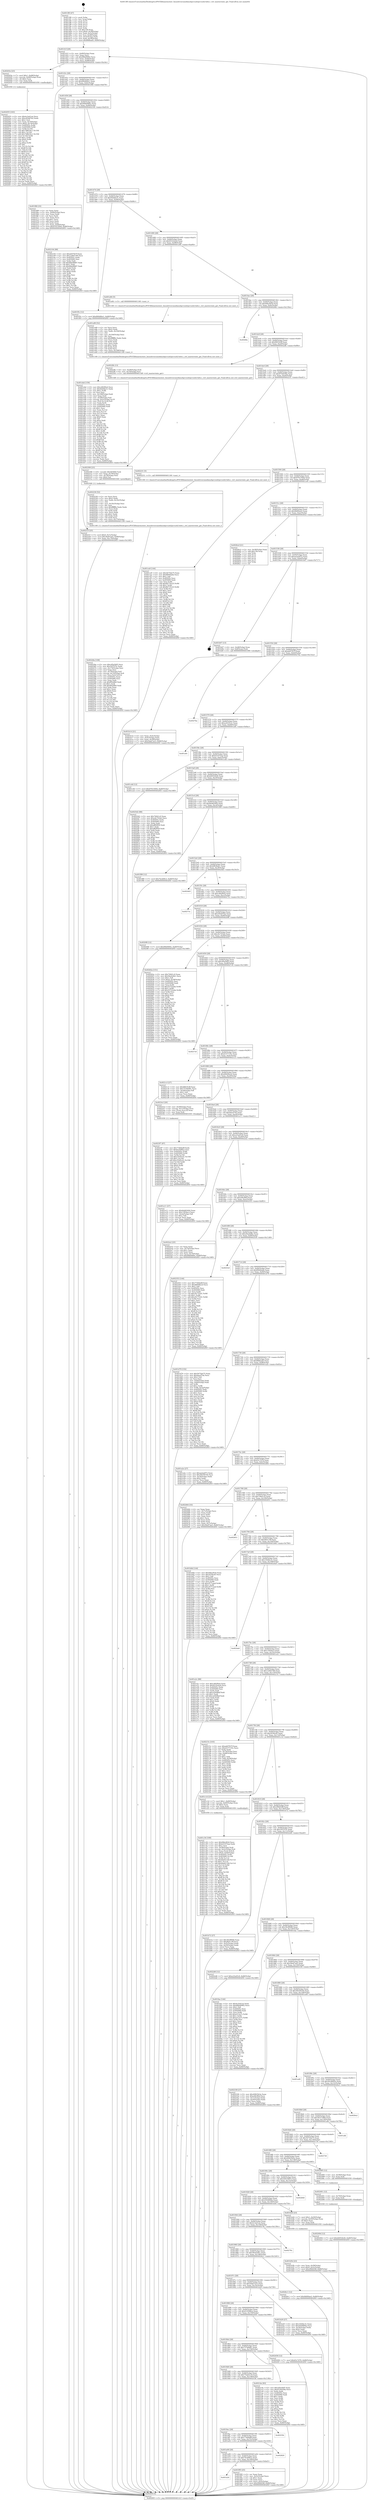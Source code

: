 digraph "0x4013f0" {
  label = "0x4013f0 (/mnt/c/Users/mathe/Desktop/tcc/POCII/binaries/extr_linuxdriversmediausbpvrusb2pvrusb2-hdw.c_ctrl_masterstate_get_Final-ollvm.out::main(0))"
  labelloc = "t"
  node[shape=record]

  Entry [label="",width=0.3,height=0.3,shape=circle,fillcolor=black,style=filled]
  "0x40141f" [label="{
     0x40141f [29]\l
     | [instrs]\l
     &nbsp;&nbsp;0x40141f \<+3\>: mov -0x80(%rbp),%eax\l
     &nbsp;&nbsp;0x401422 \<+2\>: mov %eax,%ecx\l
     &nbsp;&nbsp;0x401424 \<+6\>: sub $0x88bd0962,%ecx\l
     &nbsp;&nbsp;0x40142a \<+6\>: mov %eax,-0x84(%rbp)\l
     &nbsp;&nbsp;0x401430 \<+6\>: mov %ecx,-0x88(%rbp)\l
     &nbsp;&nbsp;0x401436 \<+6\>: je 000000000040203e \<main+0xc4e\>\l
  }"]
  "0x40203e" [label="{
     0x40203e [23]\l
     | [instrs]\l
     &nbsp;&nbsp;0x40203e \<+7\>: movl $0x1,-0x68(%rbp)\l
     &nbsp;&nbsp;0x402045 \<+4\>: movslq -0x68(%rbp),%rax\l
     &nbsp;&nbsp;0x402049 \<+4\>: shl $0x2,%rax\l
     &nbsp;&nbsp;0x40204d \<+3\>: mov %rax,%rdi\l
     &nbsp;&nbsp;0x402050 \<+5\>: call 0000000000401050 \<malloc@plt\>\l
     | [calls]\l
     &nbsp;&nbsp;0x401050 \{1\} (unknown)\l
  }"]
  "0x40143c" [label="{
     0x40143c [28]\l
     | [instrs]\l
     &nbsp;&nbsp;0x40143c \<+5\>: jmp 0000000000401441 \<main+0x51\>\l
     &nbsp;&nbsp;0x401441 \<+6\>: mov -0x84(%rbp),%eax\l
     &nbsp;&nbsp;0x401447 \<+5\>: sub $0x890d84e1,%eax\l
     &nbsp;&nbsp;0x40144c \<+6\>: mov %eax,-0x8c(%rbp)\l
     &nbsp;&nbsp;0x401452 \<+6\>: je 0000000000401f68 \<main+0xb78\>\l
  }"]
  Exit [label="",width=0.3,height=0.3,shape=circle,fillcolor=black,style=filled,peripheries=2]
  "0x401f68" [label="{
     0x401f68 [33]\l
     | [instrs]\l
     &nbsp;&nbsp;0x401f68 \<+2\>: xor %eax,%eax\l
     &nbsp;&nbsp;0x401f6a \<+3\>: mov -0x64(%rbp),%ecx\l
     &nbsp;&nbsp;0x401f6d \<+2\>: mov %eax,%edx\l
     &nbsp;&nbsp;0x401f6f \<+2\>: sub %ecx,%edx\l
     &nbsp;&nbsp;0x401f71 \<+2\>: mov %eax,%ecx\l
     &nbsp;&nbsp;0x401f73 \<+3\>: sub $0x1,%ecx\l
     &nbsp;&nbsp;0x401f76 \<+2\>: add %ecx,%edx\l
     &nbsp;&nbsp;0x401f78 \<+2\>: sub %edx,%eax\l
     &nbsp;&nbsp;0x401f7a \<+3\>: mov %eax,-0x64(%rbp)\l
     &nbsp;&nbsp;0x401f7d \<+7\>: movl $0x97615004,-0x80(%rbp)\l
     &nbsp;&nbsp;0x401f84 \<+5\>: jmp 000000000040285f \<main+0x146f\>\l
  }"]
  "0x401458" [label="{
     0x401458 [28]\l
     | [instrs]\l
     &nbsp;&nbsp;0x401458 \<+5\>: jmp 000000000040145d \<main+0x6d\>\l
     &nbsp;&nbsp;0x40145d \<+6\>: mov -0x84(%rbp),%eax\l
     &nbsp;&nbsp;0x401463 \<+5\>: sub $0x90b0060c,%eax\l
     &nbsp;&nbsp;0x401468 \<+6\>: mov %eax,-0x90(%rbp)\l
     &nbsp;&nbsp;0x40146e \<+6\>: je 0000000000402104 \<main+0xd14\>\l
  }"]
  "0x40249d" [label="{
     0x40249d [12]\l
     | [instrs]\l
     &nbsp;&nbsp;0x40249d \<+7\>: movl $0xb6052b26,-0x80(%rbp)\l
     &nbsp;&nbsp;0x4024a4 \<+5\>: jmp 000000000040285f \<main+0x146f\>\l
  }"]
  "0x402104" [label="{
     0x402104 [88]\l
     | [instrs]\l
     &nbsp;&nbsp;0x402104 \<+5\>: mov $0xab07f27f,%eax\l
     &nbsp;&nbsp;0x402109 \<+5\>: mov $0x1e062748,%ecx\l
     &nbsp;&nbsp;0x40210e \<+7\>: mov 0x40505c,%edx\l
     &nbsp;&nbsp;0x402115 \<+7\>: mov 0x405060,%esi\l
     &nbsp;&nbsp;0x40211c \<+2\>: mov %edx,%edi\l
     &nbsp;&nbsp;0x40211e \<+6\>: add $0x6bbd8667,%edi\l
     &nbsp;&nbsp;0x402124 \<+3\>: sub $0x1,%edi\l
     &nbsp;&nbsp;0x402127 \<+6\>: sub $0x6bbd8667,%edi\l
     &nbsp;&nbsp;0x40212d \<+3\>: imul %edi,%edx\l
     &nbsp;&nbsp;0x402130 \<+3\>: and $0x1,%edx\l
     &nbsp;&nbsp;0x402133 \<+3\>: cmp $0x0,%edx\l
     &nbsp;&nbsp;0x402136 \<+4\>: sete %r8b\l
     &nbsp;&nbsp;0x40213a \<+3\>: cmp $0xa,%esi\l
     &nbsp;&nbsp;0x40213d \<+4\>: setl %r9b\l
     &nbsp;&nbsp;0x402141 \<+3\>: mov %r8b,%r10b\l
     &nbsp;&nbsp;0x402144 \<+3\>: and %r9b,%r10b\l
     &nbsp;&nbsp;0x402147 \<+3\>: xor %r9b,%r8b\l
     &nbsp;&nbsp;0x40214a \<+3\>: or %r8b,%r10b\l
     &nbsp;&nbsp;0x40214d \<+4\>: test $0x1,%r10b\l
     &nbsp;&nbsp;0x402151 \<+3\>: cmovne %ecx,%eax\l
     &nbsp;&nbsp;0x402154 \<+3\>: mov %eax,-0x80(%rbp)\l
     &nbsp;&nbsp;0x402157 \<+5\>: jmp 000000000040285f \<main+0x146f\>\l
  }"]
  "0x401474" [label="{
     0x401474 [28]\l
     | [instrs]\l
     &nbsp;&nbsp;0x401474 \<+5\>: jmp 0000000000401479 \<main+0x89\>\l
     &nbsp;&nbsp;0x401479 \<+6\>: mov -0x84(%rbp),%eax\l
     &nbsp;&nbsp;0x40147f \<+5\>: sub $0x92bfde31,%eax\l
     &nbsp;&nbsp;0x401484 \<+6\>: mov %eax,-0x94(%rbp)\l
     &nbsp;&nbsp;0x40148a \<+6\>: je 0000000000401f5c \<main+0xb6c\>\l
  }"]
  "0x402491" [label="{
     0x402491 [12]\l
     | [instrs]\l
     &nbsp;&nbsp;0x402491 \<+4\>: mov -0x70(%rbp),%rax\l
     &nbsp;&nbsp;0x402495 \<+3\>: mov %rax,%rdi\l
     &nbsp;&nbsp;0x402498 \<+5\>: call 0000000000401030 \<free@plt\>\l
     | [calls]\l
     &nbsp;&nbsp;0x401030 \{1\} (unknown)\l
  }"]
  "0x401f5c" [label="{
     0x401f5c [12]\l
     | [instrs]\l
     &nbsp;&nbsp;0x401f5c \<+7\>: movl $0x890d84e1,-0x80(%rbp)\l
     &nbsp;&nbsp;0x401f63 \<+5\>: jmp 000000000040285f \<main+0x146f\>\l
  }"]
  "0x401490" [label="{
     0x401490 [28]\l
     | [instrs]\l
     &nbsp;&nbsp;0x401490 \<+5\>: jmp 0000000000401495 \<main+0xa5\>\l
     &nbsp;&nbsp;0x401495 \<+6\>: mov -0x84(%rbp),%eax\l
     &nbsp;&nbsp;0x40149b \<+5\>: sub $0x9310cb2d,%eax\l
     &nbsp;&nbsp;0x4014a0 \<+6\>: mov %eax,-0x98(%rbp)\l
     &nbsp;&nbsp;0x4014a6 \<+6\>: je 0000000000401e84 \<main+0xa94\>\l
  }"]
  "0x4023f7" [label="{
     0x4023f7 [97]\l
     | [instrs]\l
     &nbsp;&nbsp;0x4023f7 \<+5\>: mov $0x77d0da8f,%edx\l
     &nbsp;&nbsp;0x4023fc \<+5\>: mov $0x610588ca,%esi\l
     &nbsp;&nbsp;0x402401 \<+8\>: mov 0x40505c,%r8d\l
     &nbsp;&nbsp;0x402409 \<+8\>: mov 0x405060,%r9d\l
     &nbsp;&nbsp;0x402411 \<+3\>: mov %r8d,%r10d\l
     &nbsp;&nbsp;0x402414 \<+7\>: sub $0xc55d5c41,%r10d\l
     &nbsp;&nbsp;0x40241b \<+4\>: sub $0x1,%r10d\l
     &nbsp;&nbsp;0x40241f \<+7\>: add $0xc55d5c41,%r10d\l
     &nbsp;&nbsp;0x402426 \<+4\>: imul %r10d,%r8d\l
     &nbsp;&nbsp;0x40242a \<+4\>: and $0x1,%r8d\l
     &nbsp;&nbsp;0x40242e \<+4\>: cmp $0x0,%r8d\l
     &nbsp;&nbsp;0x402432 \<+4\>: sete %r11b\l
     &nbsp;&nbsp;0x402436 \<+4\>: cmp $0xa,%r9d\l
     &nbsp;&nbsp;0x40243a \<+3\>: setl %bl\l
     &nbsp;&nbsp;0x40243d \<+3\>: mov %r11b,%r14b\l
     &nbsp;&nbsp;0x402440 \<+3\>: and %bl,%r14b\l
     &nbsp;&nbsp;0x402443 \<+3\>: xor %bl,%r11b\l
     &nbsp;&nbsp;0x402446 \<+3\>: or %r11b,%r14b\l
     &nbsp;&nbsp;0x402449 \<+4\>: test $0x1,%r14b\l
     &nbsp;&nbsp;0x40244d \<+3\>: cmovne %esi,%edx\l
     &nbsp;&nbsp;0x402450 \<+3\>: mov %edx,-0x80(%rbp)\l
     &nbsp;&nbsp;0x402453 \<+5\>: jmp 000000000040285f \<main+0x146f\>\l
  }"]
  "0x401e84" [label="{
     0x401e84 [5]\l
     | [instrs]\l
     &nbsp;&nbsp;0x401e84 \<+5\>: call 0000000000401160 \<next_i\>\l
     | [calls]\l
     &nbsp;&nbsp;0x401160 \{1\} (/mnt/c/Users/mathe/Desktop/tcc/POCII/binaries/extr_linuxdriversmediausbpvrusb2pvrusb2-hdw.c_ctrl_masterstate_get_Final-ollvm.out::next_i)\l
  }"]
  "0x4014ac" [label="{
     0x4014ac [28]\l
     | [instrs]\l
     &nbsp;&nbsp;0x4014ac \<+5\>: jmp 00000000004014b1 \<main+0xc1\>\l
     &nbsp;&nbsp;0x4014b1 \<+6\>: mov -0x84(%rbp),%eax\l
     &nbsp;&nbsp;0x4014b7 \<+5\>: sub $0x94bcf43d,%eax\l
     &nbsp;&nbsp;0x4014bc \<+6\>: mov %eax,-0x9c(%rbp)\l
     &nbsp;&nbsp;0x4014c2 \<+6\>: je 00000000004026fa \<main+0x130a\>\l
  }"]
  "0x40231f" [label="{
     0x40231f [25]\l
     | [instrs]\l
     &nbsp;&nbsp;0x40231f \<+7\>: movl $0x0,-0x7c(%rbp)\l
     &nbsp;&nbsp;0x402326 \<+7\>: movl $0x36e87aa5,-0x80(%rbp)\l
     &nbsp;&nbsp;0x40232d \<+6\>: mov %eax,-0x174(%rbp)\l
     &nbsp;&nbsp;0x402333 \<+5\>: jmp 000000000040285f \<main+0x146f\>\l
  }"]
  "0x4026fa" [label="{
     0x4026fa\l
  }", style=dashed]
  "0x4014c8" [label="{
     0x4014c8 [28]\l
     | [instrs]\l
     &nbsp;&nbsp;0x4014c8 \<+5\>: jmp 00000000004014cd \<main+0xdd\>\l
     &nbsp;&nbsp;0x4014cd \<+6\>: mov -0x84(%rbp),%eax\l
     &nbsp;&nbsp;0x4014d3 \<+5\>: sub $0x96f19c8f,%eax\l
     &nbsp;&nbsp;0x4014d8 \<+6\>: mov %eax,-0xa0(%rbp)\l
     &nbsp;&nbsp;0x4014de \<+6\>: je 00000000004022fb \<main+0xf0b\>\l
  }"]
  "0x402308" [label="{
     0x402308 [23]\l
     | [instrs]\l
     &nbsp;&nbsp;0x402308 \<+10\>: movabs $0x4030b6,%rdi\l
     &nbsp;&nbsp;0x402312 \<+3\>: mov %eax,-0x78(%rbp)\l
     &nbsp;&nbsp;0x402315 \<+3\>: mov -0x78(%rbp),%esi\l
     &nbsp;&nbsp;0x402318 \<+2\>: mov $0x0,%al\l
     &nbsp;&nbsp;0x40231a \<+5\>: call 0000000000401040 \<printf@plt\>\l
     | [calls]\l
     &nbsp;&nbsp;0x401040 \{1\} (unknown)\l
  }"]
  "0x4022fb" [label="{
     0x4022fb [13]\l
     | [instrs]\l
     &nbsp;&nbsp;0x4022fb \<+4\>: mov -0x58(%rbp),%rdi\l
     &nbsp;&nbsp;0x4022ff \<+4\>: mov -0x70(%rbp),%rsi\l
     &nbsp;&nbsp;0x402303 \<+5\>: call 00000000004013d0 \<ctrl_masterstate_get\>\l
     | [calls]\l
     &nbsp;&nbsp;0x4013d0 \{1\} (/mnt/c/Users/mathe/Desktop/tcc/POCII/binaries/extr_linuxdriversmediausbpvrusb2pvrusb2-hdw.c_ctrl_masterstate_get_Final-ollvm.out::ctrl_masterstate_get)\l
  }"]
  "0x4014e4" [label="{
     0x4014e4 [28]\l
     | [instrs]\l
     &nbsp;&nbsp;0x4014e4 \<+5\>: jmp 00000000004014e9 \<main+0xf9\>\l
     &nbsp;&nbsp;0x4014e9 \<+6\>: mov -0x84(%rbp),%eax\l
     &nbsp;&nbsp;0x4014ef \<+5\>: sub $0x9744436a,%eax\l
     &nbsp;&nbsp;0x4014f4 \<+6\>: mov %eax,-0xa4(%rbp)\l
     &nbsp;&nbsp;0x4014fa \<+6\>: je 0000000000402231 \<main+0xe41\>\l
  }"]
  "0x40226a" [label="{
     0x40226a [108]\l
     | [instrs]\l
     &nbsp;&nbsp;0x40226a \<+5\>: mov $0xc95a5bf5,%ecx\l
     &nbsp;&nbsp;0x40226f \<+5\>: mov $0x35f707fc,%edx\l
     &nbsp;&nbsp;0x402274 \<+6\>: mov -0x170(%rbp),%esi\l
     &nbsp;&nbsp;0x40227a \<+3\>: imul %eax,%esi\l
     &nbsp;&nbsp;0x40227d \<+4\>: mov -0x70(%rbp),%r8\l
     &nbsp;&nbsp;0x402281 \<+4\>: movslq -0x74(%rbp),%r9\l
     &nbsp;&nbsp;0x402285 \<+4\>: mov %esi,(%r8,%r9,4)\l
     &nbsp;&nbsp;0x402289 \<+7\>: mov 0x40505c,%eax\l
     &nbsp;&nbsp;0x402290 \<+7\>: mov 0x405060,%esi\l
     &nbsp;&nbsp;0x402297 \<+2\>: mov %eax,%edi\l
     &nbsp;&nbsp;0x402299 \<+6\>: sub $0xf95a8b0,%edi\l
     &nbsp;&nbsp;0x40229f \<+3\>: sub $0x1,%edi\l
     &nbsp;&nbsp;0x4022a2 \<+6\>: add $0xf95a8b0,%edi\l
     &nbsp;&nbsp;0x4022a8 \<+3\>: imul %edi,%eax\l
     &nbsp;&nbsp;0x4022ab \<+3\>: and $0x1,%eax\l
     &nbsp;&nbsp;0x4022ae \<+3\>: cmp $0x0,%eax\l
     &nbsp;&nbsp;0x4022b1 \<+4\>: sete %r10b\l
     &nbsp;&nbsp;0x4022b5 \<+3\>: cmp $0xa,%esi\l
     &nbsp;&nbsp;0x4022b8 \<+4\>: setl %r11b\l
     &nbsp;&nbsp;0x4022bc \<+3\>: mov %r10b,%bl\l
     &nbsp;&nbsp;0x4022bf \<+3\>: and %r11b,%bl\l
     &nbsp;&nbsp;0x4022c2 \<+3\>: xor %r11b,%r10b\l
     &nbsp;&nbsp;0x4022c5 \<+3\>: or %r10b,%bl\l
     &nbsp;&nbsp;0x4022c8 \<+3\>: test $0x1,%bl\l
     &nbsp;&nbsp;0x4022cb \<+3\>: cmovne %edx,%ecx\l
     &nbsp;&nbsp;0x4022ce \<+3\>: mov %ecx,-0x80(%rbp)\l
     &nbsp;&nbsp;0x4022d1 \<+5\>: jmp 000000000040285f \<main+0x146f\>\l
  }"]
  "0x402231" [label="{
     0x402231 [5]\l
     | [instrs]\l
     &nbsp;&nbsp;0x402231 \<+5\>: call 0000000000401160 \<next_i\>\l
     | [calls]\l
     &nbsp;&nbsp;0x401160 \{1\} (/mnt/c/Users/mathe/Desktop/tcc/POCII/binaries/extr_linuxdriversmediausbpvrusb2pvrusb2-hdw.c_ctrl_masterstate_get_Final-ollvm.out::next_i)\l
  }"]
  "0x401500" [label="{
     0x401500 [28]\l
     | [instrs]\l
     &nbsp;&nbsp;0x401500 \<+5\>: jmp 0000000000401505 \<main+0x115\>\l
     &nbsp;&nbsp;0x401505 \<+6\>: mov -0x84(%rbp),%eax\l
     &nbsp;&nbsp;0x40150b \<+5\>: sub $0x97615004,%eax\l
     &nbsp;&nbsp;0x401510 \<+6\>: mov %eax,-0xa8(%rbp)\l
     &nbsp;&nbsp;0x401516 \<+6\>: je 0000000000401ce9 \<main+0x8f9\>\l
  }"]
  "0x402236" [label="{
     0x402236 [52]\l
     | [instrs]\l
     &nbsp;&nbsp;0x402236 \<+2\>: xor %ecx,%ecx\l
     &nbsp;&nbsp;0x402238 \<+5\>: mov $0x2,%edx\l
     &nbsp;&nbsp;0x40223d \<+6\>: mov %edx,-0x16c(%rbp)\l
     &nbsp;&nbsp;0x402243 \<+1\>: cltd\l
     &nbsp;&nbsp;0x402244 \<+6\>: mov -0x16c(%rbp),%esi\l
     &nbsp;&nbsp;0x40224a \<+2\>: idiv %esi\l
     &nbsp;&nbsp;0x40224c \<+6\>: imul $0xfffffffe,%edx,%edx\l
     &nbsp;&nbsp;0x402252 \<+2\>: mov %ecx,%edi\l
     &nbsp;&nbsp;0x402254 \<+2\>: sub %edx,%edi\l
     &nbsp;&nbsp;0x402256 \<+2\>: mov %ecx,%edx\l
     &nbsp;&nbsp;0x402258 \<+3\>: sub $0x1,%edx\l
     &nbsp;&nbsp;0x40225b \<+2\>: add %edx,%edi\l
     &nbsp;&nbsp;0x40225d \<+2\>: sub %edi,%ecx\l
     &nbsp;&nbsp;0x40225f \<+6\>: mov %ecx,-0x170(%rbp)\l
     &nbsp;&nbsp;0x402265 \<+5\>: call 0000000000401160 \<next_i\>\l
     | [calls]\l
     &nbsp;&nbsp;0x401160 \{1\} (/mnt/c/Users/mathe/Desktop/tcc/POCII/binaries/extr_linuxdriversmediausbpvrusb2pvrusb2-hdw.c_ctrl_masterstate_get_Final-ollvm.out::next_i)\l
  }"]
  "0x401ce9" [label="{
     0x401ce9 [144]\l
     | [instrs]\l
     &nbsp;&nbsp;0x401ce9 \<+5\>: mov $0x3b75da75,%eax\l
     &nbsp;&nbsp;0x401cee \<+5\>: mov $0xf0640ebb,%ecx\l
     &nbsp;&nbsp;0x401cf3 \<+2\>: mov $0x1,%dl\l
     &nbsp;&nbsp;0x401cf5 \<+7\>: mov 0x40505c,%esi\l
     &nbsp;&nbsp;0x401cfc \<+7\>: mov 0x405060,%edi\l
     &nbsp;&nbsp;0x401d03 \<+3\>: mov %esi,%r8d\l
     &nbsp;&nbsp;0x401d06 \<+7\>: add $0x6b719c23,%r8d\l
     &nbsp;&nbsp;0x401d0d \<+4\>: sub $0x1,%r8d\l
     &nbsp;&nbsp;0x401d11 \<+7\>: sub $0x6b719c23,%r8d\l
     &nbsp;&nbsp;0x401d18 \<+4\>: imul %r8d,%esi\l
     &nbsp;&nbsp;0x401d1c \<+3\>: and $0x1,%esi\l
     &nbsp;&nbsp;0x401d1f \<+3\>: cmp $0x0,%esi\l
     &nbsp;&nbsp;0x401d22 \<+4\>: sete %r9b\l
     &nbsp;&nbsp;0x401d26 \<+3\>: cmp $0xa,%edi\l
     &nbsp;&nbsp;0x401d29 \<+4\>: setl %r10b\l
     &nbsp;&nbsp;0x401d2d \<+3\>: mov %r9b,%r11b\l
     &nbsp;&nbsp;0x401d30 \<+4\>: xor $0xff,%r11b\l
     &nbsp;&nbsp;0x401d34 \<+3\>: mov %r10b,%bl\l
     &nbsp;&nbsp;0x401d37 \<+3\>: xor $0xff,%bl\l
     &nbsp;&nbsp;0x401d3a \<+3\>: xor $0x1,%dl\l
     &nbsp;&nbsp;0x401d3d \<+3\>: mov %r11b,%r14b\l
     &nbsp;&nbsp;0x401d40 \<+4\>: and $0xff,%r14b\l
     &nbsp;&nbsp;0x401d44 \<+3\>: and %dl,%r9b\l
     &nbsp;&nbsp;0x401d47 \<+3\>: mov %bl,%r15b\l
     &nbsp;&nbsp;0x401d4a \<+4\>: and $0xff,%r15b\l
     &nbsp;&nbsp;0x401d4e \<+3\>: and %dl,%r10b\l
     &nbsp;&nbsp;0x401d51 \<+3\>: or %r9b,%r14b\l
     &nbsp;&nbsp;0x401d54 \<+3\>: or %r10b,%r15b\l
     &nbsp;&nbsp;0x401d57 \<+3\>: xor %r15b,%r14b\l
     &nbsp;&nbsp;0x401d5a \<+3\>: or %bl,%r11b\l
     &nbsp;&nbsp;0x401d5d \<+4\>: xor $0xff,%r11b\l
     &nbsp;&nbsp;0x401d61 \<+3\>: or $0x1,%dl\l
     &nbsp;&nbsp;0x401d64 \<+3\>: and %dl,%r11b\l
     &nbsp;&nbsp;0x401d67 \<+3\>: or %r11b,%r14b\l
     &nbsp;&nbsp;0x401d6a \<+4\>: test $0x1,%r14b\l
     &nbsp;&nbsp;0x401d6e \<+3\>: cmovne %ecx,%eax\l
     &nbsp;&nbsp;0x401d71 \<+3\>: mov %eax,-0x80(%rbp)\l
     &nbsp;&nbsp;0x401d74 \<+5\>: jmp 000000000040285f \<main+0x146f\>\l
  }"]
  "0x40151c" [label="{
     0x40151c [28]\l
     | [instrs]\l
     &nbsp;&nbsp;0x40151c \<+5\>: jmp 0000000000401521 \<main+0x131\>\l
     &nbsp;&nbsp;0x401521 \<+6\>: mov -0x84(%rbp),%eax\l
     &nbsp;&nbsp;0x401527 \<+5\>: sub $0x9bf00ae2,%eax\l
     &nbsp;&nbsp;0x40152c \<+6\>: mov %eax,-0xac(%rbp)\l
     &nbsp;&nbsp;0x401532 \<+6\>: je 00000000004026cd \<main+0x12dd\>\l
  }"]
  "0x402055" [label="{
     0x402055 [163]\l
     | [instrs]\l
     &nbsp;&nbsp;0x402055 \<+5\>: mov $0x4c3a41ea,%ecx\l
     &nbsp;&nbsp;0x40205a \<+5\>: mov $0xc65dd7b2,%edx\l
     &nbsp;&nbsp;0x40205f \<+3\>: mov $0x1,%sil\l
     &nbsp;&nbsp;0x402062 \<+4\>: mov %rax,-0x70(%rbp)\l
     &nbsp;&nbsp;0x402066 \<+7\>: movl $0x0,-0x74(%rbp)\l
     &nbsp;&nbsp;0x40206d \<+8\>: mov 0x40505c,%r8d\l
     &nbsp;&nbsp;0x402075 \<+8\>: mov 0x405060,%r9d\l
     &nbsp;&nbsp;0x40207d \<+3\>: mov %r8d,%r10d\l
     &nbsp;&nbsp;0x402080 \<+7\>: sub $0x7d8b34c1,%r10d\l
     &nbsp;&nbsp;0x402087 \<+4\>: sub $0x1,%r10d\l
     &nbsp;&nbsp;0x40208b \<+7\>: add $0x7d8b34c1,%r10d\l
     &nbsp;&nbsp;0x402092 \<+4\>: imul %r10d,%r8d\l
     &nbsp;&nbsp;0x402096 \<+4\>: and $0x1,%r8d\l
     &nbsp;&nbsp;0x40209a \<+4\>: cmp $0x0,%r8d\l
     &nbsp;&nbsp;0x40209e \<+4\>: sete %r11b\l
     &nbsp;&nbsp;0x4020a2 \<+4\>: cmp $0xa,%r9d\l
     &nbsp;&nbsp;0x4020a6 \<+3\>: setl %bl\l
     &nbsp;&nbsp;0x4020a9 \<+3\>: mov %r11b,%r14b\l
     &nbsp;&nbsp;0x4020ac \<+4\>: xor $0xff,%r14b\l
     &nbsp;&nbsp;0x4020b0 \<+3\>: mov %bl,%r15b\l
     &nbsp;&nbsp;0x4020b3 \<+4\>: xor $0xff,%r15b\l
     &nbsp;&nbsp;0x4020b7 \<+4\>: xor $0x1,%sil\l
     &nbsp;&nbsp;0x4020bb \<+3\>: mov %r14b,%r12b\l
     &nbsp;&nbsp;0x4020be \<+4\>: and $0xff,%r12b\l
     &nbsp;&nbsp;0x4020c2 \<+3\>: and %sil,%r11b\l
     &nbsp;&nbsp;0x4020c5 \<+3\>: mov %r15b,%r13b\l
     &nbsp;&nbsp;0x4020c8 \<+4\>: and $0xff,%r13b\l
     &nbsp;&nbsp;0x4020cc \<+3\>: and %sil,%bl\l
     &nbsp;&nbsp;0x4020cf \<+3\>: or %r11b,%r12b\l
     &nbsp;&nbsp;0x4020d2 \<+3\>: or %bl,%r13b\l
     &nbsp;&nbsp;0x4020d5 \<+3\>: xor %r13b,%r12b\l
     &nbsp;&nbsp;0x4020d8 \<+3\>: or %r15b,%r14b\l
     &nbsp;&nbsp;0x4020db \<+4\>: xor $0xff,%r14b\l
     &nbsp;&nbsp;0x4020df \<+4\>: or $0x1,%sil\l
     &nbsp;&nbsp;0x4020e3 \<+3\>: and %sil,%r14b\l
     &nbsp;&nbsp;0x4020e6 \<+3\>: or %r14b,%r12b\l
     &nbsp;&nbsp;0x4020e9 \<+4\>: test $0x1,%r12b\l
     &nbsp;&nbsp;0x4020ed \<+3\>: cmovne %edx,%ecx\l
     &nbsp;&nbsp;0x4020f0 \<+3\>: mov %ecx,-0x80(%rbp)\l
     &nbsp;&nbsp;0x4020f3 \<+5\>: jmp 000000000040285f \<main+0x146f\>\l
  }"]
  "0x4026cd" [label="{
     0x4026cd [21]\l
     | [instrs]\l
     &nbsp;&nbsp;0x4026cd \<+3\>: mov -0x38(%rbp),%eax\l
     &nbsp;&nbsp;0x4026d0 \<+7\>: add $0x158,%rsp\l
     &nbsp;&nbsp;0x4026d7 \<+1\>: pop %rbx\l
     &nbsp;&nbsp;0x4026d8 \<+2\>: pop %r12\l
     &nbsp;&nbsp;0x4026da \<+2\>: pop %r13\l
     &nbsp;&nbsp;0x4026dc \<+2\>: pop %r14\l
     &nbsp;&nbsp;0x4026de \<+2\>: pop %r15\l
     &nbsp;&nbsp;0x4026e0 \<+1\>: pop %rbp\l
     &nbsp;&nbsp;0x4026e1 \<+1\>: ret\l
  }"]
  "0x401538" [label="{
     0x401538 [28]\l
     | [instrs]\l
     &nbsp;&nbsp;0x401538 \<+5\>: jmp 000000000040153d \<main+0x14d\>\l
     &nbsp;&nbsp;0x40153d \<+6\>: mov -0x84(%rbp),%eax\l
     &nbsp;&nbsp;0x401543 \<+5\>: sub $0xaa2ae872,%eax\l
     &nbsp;&nbsp;0x401548 \<+6\>: mov %eax,-0xb0(%rbp)\l
     &nbsp;&nbsp;0x40154e \<+6\>: je 0000000000401b07 \<main+0x717\>\l
  }"]
  "0x401a24" [label="{
     0x401a24\l
  }", style=dashed]
  "0x401b07" [label="{
     0x401b07 [13]\l
     | [instrs]\l
     &nbsp;&nbsp;0x401b07 \<+4\>: mov -0x48(%rbp),%rax\l
     &nbsp;&nbsp;0x401b0b \<+4\>: mov 0x8(%rax),%rdi\l
     &nbsp;&nbsp;0x401b0f \<+5\>: call 0000000000401060 \<atoi@plt\>\l
     | [calls]\l
     &nbsp;&nbsp;0x401060 \{1\} (unknown)\l
  }"]
  "0x401554" [label="{
     0x401554 [28]\l
     | [instrs]\l
     &nbsp;&nbsp;0x401554 \<+5\>: jmp 0000000000401559 \<main+0x169\>\l
     &nbsp;&nbsp;0x401559 \<+6\>: mov -0x84(%rbp),%eax\l
     &nbsp;&nbsp;0x40155f \<+5\>: sub $0xab07f27f,%eax\l
     &nbsp;&nbsp;0x401564 \<+6\>: mov %eax,-0xb4(%rbp)\l
     &nbsp;&nbsp;0x40156a \<+6\>: je 00000000004027ba \<main+0x13ca\>\l
  }"]
  "0x401f95" [label="{
     0x401f95 [25]\l
     | [instrs]\l
     &nbsp;&nbsp;0x401f95 \<+2\>: xor %eax,%eax\l
     &nbsp;&nbsp;0x401f97 \<+3\>: mov -0x5c(%rbp),%ecx\l
     &nbsp;&nbsp;0x401f9a \<+3\>: sub $0x1,%eax\l
     &nbsp;&nbsp;0x401f9d \<+2\>: sub %eax,%ecx\l
     &nbsp;&nbsp;0x401f9f \<+3\>: mov %ecx,-0x5c(%rbp)\l
     &nbsp;&nbsp;0x401fa2 \<+7\>: movl $0x2f9d438f,-0x80(%rbp)\l
     &nbsp;&nbsp;0x401fa9 \<+5\>: jmp 000000000040285f \<main+0x146f\>\l
  }"]
  "0x4027ba" [label="{
     0x4027ba\l
  }", style=dashed]
  "0x401570" [label="{
     0x401570 [28]\l
     | [instrs]\l
     &nbsp;&nbsp;0x401570 \<+5\>: jmp 0000000000401575 \<main+0x185\>\l
     &nbsp;&nbsp;0x401575 \<+6\>: mov -0x84(%rbp),%eax\l
     &nbsp;&nbsp;0x40157b \<+5\>: sub $0xac8191a1,%eax\l
     &nbsp;&nbsp;0x401580 \<+6\>: mov %eax,-0xb8(%rbp)\l
     &nbsp;&nbsp;0x401586 \<+6\>: je 0000000000401a9c \<main+0x6ac\>\l
  }"]
  "0x401a08" [label="{
     0x401a08 [28]\l
     | [instrs]\l
     &nbsp;&nbsp;0x401a08 \<+5\>: jmp 0000000000401a0d \<main+0x61d\>\l
     &nbsp;&nbsp;0x401a0d \<+6\>: mov -0x84(%rbp),%eax\l
     &nbsp;&nbsp;0x401a13 \<+5\>: sub $0x7bcb69c2,%eax\l
     &nbsp;&nbsp;0x401a18 \<+6\>: mov %eax,-0x160(%rbp)\l
     &nbsp;&nbsp;0x401a1e \<+6\>: je 0000000000401f95 \<main+0xba5\>\l
  }"]
  "0x401a9c" [label="{
     0x401a9c\l
  }", style=dashed]
  "0x40158c" [label="{
     0x40158c [28]\l
     | [instrs]\l
     &nbsp;&nbsp;0x40158c \<+5\>: jmp 0000000000401591 \<main+0x1a1\>\l
     &nbsp;&nbsp;0x401591 \<+6\>: mov -0x84(%rbp),%eax\l
     &nbsp;&nbsp;0x401597 \<+5\>: sub $0xb31072aa,%eax\l
     &nbsp;&nbsp;0x40159c \<+6\>: mov %eax,-0xbc(%rbp)\l
     &nbsp;&nbsp;0x4015a2 \<+6\>: je 0000000000401cdd \<main+0x8ed\>\l
  }"]
  "0x402820" [label="{
     0x402820\l
  }", style=dashed]
  "0x401cdd" [label="{
     0x401cdd [12]\l
     | [instrs]\l
     &nbsp;&nbsp;0x401cdd \<+7\>: movl $0x97615004,-0x80(%rbp)\l
     &nbsp;&nbsp;0x401ce4 \<+5\>: jmp 000000000040285f \<main+0x146f\>\l
  }"]
  "0x4015a8" [label="{
     0x4015a8 [28]\l
     | [instrs]\l
     &nbsp;&nbsp;0x4015a8 \<+5\>: jmp 00000000004015ad \<main+0x1bd\>\l
     &nbsp;&nbsp;0x4015ad \<+6\>: mov -0x84(%rbp),%eax\l
     &nbsp;&nbsp;0x4015b3 \<+5\>: sub $0xb6052b26,%eax\l
     &nbsp;&nbsp;0x4015b8 \<+6\>: mov %eax,-0xc0(%rbp)\l
     &nbsp;&nbsp;0x4015be \<+6\>: je 00000000004025d2 \<main+0x11e2\>\l
  }"]
  "0x4019ec" [label="{
     0x4019ec [28]\l
     | [instrs]\l
     &nbsp;&nbsp;0x4019ec \<+5\>: jmp 00000000004019f1 \<main+0x601\>\l
     &nbsp;&nbsp;0x4019f1 \<+6\>: mov -0x84(%rbp),%eax\l
     &nbsp;&nbsp;0x4019f7 \<+5\>: sub $0x77d0da8f,%eax\l
     &nbsp;&nbsp;0x4019fc \<+6\>: mov %eax,-0x15c(%rbp)\l
     &nbsp;&nbsp;0x401a02 \<+6\>: je 0000000000402820 \<main+0x1430\>\l
  }"]
  "0x4025d2" [label="{
     0x4025d2 [88]\l
     | [instrs]\l
     &nbsp;&nbsp;0x4025d2 \<+5\>: mov $0x74641c0,%eax\l
     &nbsp;&nbsp;0x4025d7 \<+5\>: mov $0xc6c743eb,%ecx\l
     &nbsp;&nbsp;0x4025dc \<+7\>: mov 0x40505c,%edx\l
     &nbsp;&nbsp;0x4025e3 \<+7\>: mov 0x405060,%esi\l
     &nbsp;&nbsp;0x4025ea \<+2\>: mov %edx,%edi\l
     &nbsp;&nbsp;0x4025ec \<+6\>: add $0xaff29f30,%edi\l
     &nbsp;&nbsp;0x4025f2 \<+3\>: sub $0x1,%edi\l
     &nbsp;&nbsp;0x4025f5 \<+6\>: sub $0xaff29f30,%edi\l
     &nbsp;&nbsp;0x4025fb \<+3\>: imul %edi,%edx\l
     &nbsp;&nbsp;0x4025fe \<+3\>: and $0x1,%edx\l
     &nbsp;&nbsp;0x402601 \<+3\>: cmp $0x0,%edx\l
     &nbsp;&nbsp;0x402604 \<+4\>: sete %r8b\l
     &nbsp;&nbsp;0x402608 \<+3\>: cmp $0xa,%esi\l
     &nbsp;&nbsp;0x40260b \<+4\>: setl %r9b\l
     &nbsp;&nbsp;0x40260f \<+3\>: mov %r8b,%r10b\l
     &nbsp;&nbsp;0x402612 \<+3\>: and %r9b,%r10b\l
     &nbsp;&nbsp;0x402615 \<+3\>: xor %r9b,%r8b\l
     &nbsp;&nbsp;0x402618 \<+3\>: or %r8b,%r10b\l
     &nbsp;&nbsp;0x40261b \<+4\>: test $0x1,%r10b\l
     &nbsp;&nbsp;0x40261f \<+3\>: cmovne %ecx,%eax\l
     &nbsp;&nbsp;0x402622 \<+3\>: mov %eax,-0x80(%rbp)\l
     &nbsp;&nbsp;0x402625 \<+5\>: jmp 000000000040285f \<main+0x146f\>\l
  }"]
  "0x4015c4" [label="{
     0x4015c4 [28]\l
     | [instrs]\l
     &nbsp;&nbsp;0x4015c4 \<+5\>: jmp 00000000004015c9 \<main+0x1d9\>\l
     &nbsp;&nbsp;0x4015c9 \<+6\>: mov -0x84(%rbp),%eax\l
     &nbsp;&nbsp;0x4015cf \<+5\>: sub $0xbb462404,%eax\l
     &nbsp;&nbsp;0x4015d4 \<+6\>: mov %eax,-0xc4(%rbp)\l
     &nbsp;&nbsp;0x4015da \<+6\>: je 0000000000401f89 \<main+0xb99\>\l
  }"]
  "0x40253b" [label="{
     0x40253b\l
  }", style=dashed]
  "0x401f89" [label="{
     0x401f89 [12]\l
     | [instrs]\l
     &nbsp;&nbsp;0x401f89 \<+7\>: movl $0x7bcb69c2,-0x80(%rbp)\l
     &nbsp;&nbsp;0x401f90 \<+5\>: jmp 000000000040285f \<main+0x146f\>\l
  }"]
  "0x4015e0" [label="{
     0x4015e0 [28]\l
     | [instrs]\l
     &nbsp;&nbsp;0x4015e0 \<+5\>: jmp 00000000004015e5 \<main+0x1f5\>\l
     &nbsp;&nbsp;0x4015e5 \<+6\>: mov -0x84(%rbp),%eax\l
     &nbsp;&nbsp;0x4015eb \<+5\>: sub $0xbf838ab1,%eax\l
     &nbsp;&nbsp;0x4015f0 \<+6\>: mov %eax,-0xc8(%rbp)\l
     &nbsp;&nbsp;0x4015f6 \<+6\>: je 00000000004024b5 \<main+0x10c5\>\l
  }"]
  "0x4019d0" [label="{
     0x4019d0 [28]\l
     | [instrs]\l
     &nbsp;&nbsp;0x4019d0 \<+5\>: jmp 00000000004019d5 \<main+0x5e5\>\l
     &nbsp;&nbsp;0x4019d5 \<+6\>: mov -0x84(%rbp),%eax\l
     &nbsp;&nbsp;0x4019db \<+5\>: sub $0x75ab4119,%eax\l
     &nbsp;&nbsp;0x4019e0 \<+6\>: mov %eax,-0x158(%rbp)\l
     &nbsp;&nbsp;0x4019e6 \<+6\>: je 000000000040253b \<main+0x114b\>\l
  }"]
  "0x4024b5" [label="{
     0x4024b5\l
  }", style=dashed]
  "0x4015fc" [label="{
     0x4015fc [28]\l
     | [instrs]\l
     &nbsp;&nbsp;0x4015fc \<+5\>: jmp 0000000000401601 \<main+0x211\>\l
     &nbsp;&nbsp;0x401601 \<+6\>: mov -0x84(%rbp),%eax\l
     &nbsp;&nbsp;0x401607 \<+5\>: sub $0xc482f0e4,%eax\l
     &nbsp;&nbsp;0x40160c \<+6\>: mov %eax,-0xcc(%rbp)\l
     &nbsp;&nbsp;0x401612 \<+6\>: je 000000000040273c \<main+0x134c\>\l
  }"]
  "0x4021de" [label="{
     0x4021de [83]\l
     | [instrs]\l
     &nbsp;&nbsp;0x4021de \<+5\>: mov $0xc95a5bf5,%eax\l
     &nbsp;&nbsp;0x4021e3 \<+5\>: mov $0x9744436a,%ecx\l
     &nbsp;&nbsp;0x4021e8 \<+2\>: xor %edx,%edx\l
     &nbsp;&nbsp;0x4021ea \<+7\>: mov 0x40505c,%esi\l
     &nbsp;&nbsp;0x4021f1 \<+7\>: mov 0x405060,%edi\l
     &nbsp;&nbsp;0x4021f8 \<+3\>: sub $0x1,%edx\l
     &nbsp;&nbsp;0x4021fb \<+3\>: mov %esi,%r8d\l
     &nbsp;&nbsp;0x4021fe \<+3\>: add %edx,%r8d\l
     &nbsp;&nbsp;0x402201 \<+4\>: imul %r8d,%esi\l
     &nbsp;&nbsp;0x402205 \<+3\>: and $0x1,%esi\l
     &nbsp;&nbsp;0x402208 \<+3\>: cmp $0x0,%esi\l
     &nbsp;&nbsp;0x40220b \<+4\>: sete %r9b\l
     &nbsp;&nbsp;0x40220f \<+3\>: cmp $0xa,%edi\l
     &nbsp;&nbsp;0x402212 \<+4\>: setl %r10b\l
     &nbsp;&nbsp;0x402216 \<+3\>: mov %r9b,%r11b\l
     &nbsp;&nbsp;0x402219 \<+3\>: and %r10b,%r11b\l
     &nbsp;&nbsp;0x40221c \<+3\>: xor %r10b,%r9b\l
     &nbsp;&nbsp;0x40221f \<+3\>: or %r9b,%r11b\l
     &nbsp;&nbsp;0x402222 \<+4\>: test $0x1,%r11b\l
     &nbsp;&nbsp;0x402226 \<+3\>: cmovne %ecx,%eax\l
     &nbsp;&nbsp;0x402229 \<+3\>: mov %eax,-0x80(%rbp)\l
     &nbsp;&nbsp;0x40222c \<+5\>: jmp 000000000040285f \<main+0x146f\>\l
  }"]
  "0x40273c" [label="{
     0x40273c\l
  }", style=dashed]
  "0x401618" [label="{
     0x401618 [28]\l
     | [instrs]\l
     &nbsp;&nbsp;0x401618 \<+5\>: jmp 000000000040161d \<main+0x22d\>\l
     &nbsp;&nbsp;0x40161d \<+6\>: mov -0x84(%rbp),%eax\l
     &nbsp;&nbsp;0x401623 \<+5\>: sub $0xc65dd7b2,%eax\l
     &nbsp;&nbsp;0x401628 \<+6\>: mov %eax,-0xd0(%rbp)\l
     &nbsp;&nbsp;0x40162e \<+6\>: je 00000000004020f8 \<main+0xd08\>\l
  }"]
  "0x4019b4" [label="{
     0x4019b4 [28]\l
     | [instrs]\l
     &nbsp;&nbsp;0x4019b4 \<+5\>: jmp 00000000004019b9 \<main+0x5c9\>\l
     &nbsp;&nbsp;0x4019b9 \<+6\>: mov -0x84(%rbp),%eax\l
     &nbsp;&nbsp;0x4019bf \<+5\>: sub $0x757b6d81,%eax\l
     &nbsp;&nbsp;0x4019c4 \<+6\>: mov %eax,-0x154(%rbp)\l
     &nbsp;&nbsp;0x4019ca \<+6\>: je 00000000004021de \<main+0xdee\>\l
  }"]
  "0x4020f8" [label="{
     0x4020f8 [12]\l
     | [instrs]\l
     &nbsp;&nbsp;0x4020f8 \<+7\>: movl $0x90b0060c,-0x80(%rbp)\l
     &nbsp;&nbsp;0x4020ff \<+5\>: jmp 000000000040285f \<main+0x146f\>\l
  }"]
  "0x401634" [label="{
     0x401634 [28]\l
     | [instrs]\l
     &nbsp;&nbsp;0x401634 \<+5\>: jmp 0000000000401639 \<main+0x249\>\l
     &nbsp;&nbsp;0x401639 \<+6\>: mov -0x84(%rbp),%eax\l
     &nbsp;&nbsp;0x40163f \<+5\>: sub $0xc6c743eb,%eax\l
     &nbsp;&nbsp;0x401644 \<+6\>: mov %eax,-0xd4(%rbp)\l
     &nbsp;&nbsp;0x40164a \<+6\>: je 000000000040262a \<main+0x123a\>\l
  }"]
  "0x402458" [label="{
     0x402458 [12]\l
     | [instrs]\l
     &nbsp;&nbsp;0x402458 \<+7\>: movl $0x63c7d76,-0x80(%rbp)\l
     &nbsp;&nbsp;0x40245f \<+5\>: jmp 000000000040285f \<main+0x146f\>\l
  }"]
  "0x40262a" [label="{
     0x40262a [151]\l
     | [instrs]\l
     &nbsp;&nbsp;0x40262a \<+5\>: mov $0x74641c0,%eax\l
     &nbsp;&nbsp;0x40262f \<+5\>: mov $0x56e424b1,%ecx\l
     &nbsp;&nbsp;0x402634 \<+2\>: mov $0x1,%dl\l
     &nbsp;&nbsp;0x402636 \<+7\>: movl $0x0,-0x38(%rbp)\l
     &nbsp;&nbsp;0x40263d \<+7\>: mov 0x40505c,%esi\l
     &nbsp;&nbsp;0x402644 \<+7\>: mov 0x405060,%edi\l
     &nbsp;&nbsp;0x40264b \<+3\>: mov %esi,%r8d\l
     &nbsp;&nbsp;0x40264e \<+7\>: sub $0x25722ebe,%r8d\l
     &nbsp;&nbsp;0x402655 \<+4\>: sub $0x1,%r8d\l
     &nbsp;&nbsp;0x402659 \<+7\>: add $0x25722ebe,%r8d\l
     &nbsp;&nbsp;0x402660 \<+4\>: imul %r8d,%esi\l
     &nbsp;&nbsp;0x402664 \<+3\>: and $0x1,%esi\l
     &nbsp;&nbsp;0x402667 \<+3\>: cmp $0x0,%esi\l
     &nbsp;&nbsp;0x40266a \<+4\>: sete %r9b\l
     &nbsp;&nbsp;0x40266e \<+3\>: cmp $0xa,%edi\l
     &nbsp;&nbsp;0x402671 \<+4\>: setl %r10b\l
     &nbsp;&nbsp;0x402675 \<+3\>: mov %r9b,%r11b\l
     &nbsp;&nbsp;0x402678 \<+4\>: xor $0xff,%r11b\l
     &nbsp;&nbsp;0x40267c \<+3\>: mov %r10b,%bl\l
     &nbsp;&nbsp;0x40267f \<+3\>: xor $0xff,%bl\l
     &nbsp;&nbsp;0x402682 \<+3\>: xor $0x1,%dl\l
     &nbsp;&nbsp;0x402685 \<+3\>: mov %r11b,%r14b\l
     &nbsp;&nbsp;0x402688 \<+4\>: and $0xff,%r14b\l
     &nbsp;&nbsp;0x40268c \<+3\>: and %dl,%r9b\l
     &nbsp;&nbsp;0x40268f \<+3\>: mov %bl,%r15b\l
     &nbsp;&nbsp;0x402692 \<+4\>: and $0xff,%r15b\l
     &nbsp;&nbsp;0x402696 \<+3\>: and %dl,%r10b\l
     &nbsp;&nbsp;0x402699 \<+3\>: or %r9b,%r14b\l
     &nbsp;&nbsp;0x40269c \<+3\>: or %r10b,%r15b\l
     &nbsp;&nbsp;0x40269f \<+3\>: xor %r15b,%r14b\l
     &nbsp;&nbsp;0x4026a2 \<+3\>: or %bl,%r11b\l
     &nbsp;&nbsp;0x4026a5 \<+4\>: xor $0xff,%r11b\l
     &nbsp;&nbsp;0x4026a9 \<+3\>: or $0x1,%dl\l
     &nbsp;&nbsp;0x4026ac \<+3\>: and %dl,%r11b\l
     &nbsp;&nbsp;0x4026af \<+3\>: or %r11b,%r14b\l
     &nbsp;&nbsp;0x4026b2 \<+4\>: test $0x1,%r14b\l
     &nbsp;&nbsp;0x4026b6 \<+3\>: cmovne %ecx,%eax\l
     &nbsp;&nbsp;0x4026b9 \<+3\>: mov %eax,-0x80(%rbp)\l
     &nbsp;&nbsp;0x4026bc \<+5\>: jmp 000000000040285f \<main+0x146f\>\l
  }"]
  "0x401650" [label="{
     0x401650 [28]\l
     | [instrs]\l
     &nbsp;&nbsp;0x401650 \<+5\>: jmp 0000000000401655 \<main+0x265\>\l
     &nbsp;&nbsp;0x401655 \<+6\>: mov -0x84(%rbp),%eax\l
     &nbsp;&nbsp;0x40165b \<+5\>: sub $0xc95a5bf5,%eax\l
     &nbsp;&nbsp;0x401660 \<+6\>: mov %eax,-0xd8(%rbp)\l
     &nbsp;&nbsp;0x401666 \<+6\>: je 00000000004027c6 \<main+0x13d6\>\l
  }"]
  "0x401ebd" [label="{
     0x401ebd [159]\l
     | [instrs]\l
     &nbsp;&nbsp;0x401ebd \<+5\>: mov $0xc482f0e4,%ecx\l
     &nbsp;&nbsp;0x401ec2 \<+5\>: mov $0x92bfde31,%edx\l
     &nbsp;&nbsp;0x401ec7 \<+3\>: mov $0x1,%r8b\l
     &nbsp;&nbsp;0x401eca \<+2\>: xor %esi,%esi\l
     &nbsp;&nbsp;0x401ecc \<+6\>: mov -0x168(%rbp),%edi\l
     &nbsp;&nbsp;0x401ed2 \<+3\>: imul %eax,%edi\l
     &nbsp;&nbsp;0x401ed5 \<+4\>: mov -0x58(%rbp),%r9\l
     &nbsp;&nbsp;0x401ed9 \<+4\>: movslq -0x5c(%rbp),%r10\l
     &nbsp;&nbsp;0x401edd \<+4\>: mov (%r9,%r10,8),%r9\l
     &nbsp;&nbsp;0x401ee1 \<+3\>: mov %edi,(%r9)\l
     &nbsp;&nbsp;0x401ee4 \<+7\>: mov 0x40505c,%eax\l
     &nbsp;&nbsp;0x401eeb \<+7\>: mov 0x405060,%edi\l
     &nbsp;&nbsp;0x401ef2 \<+3\>: sub $0x1,%esi\l
     &nbsp;&nbsp;0x401ef5 \<+3\>: mov %eax,%r11d\l
     &nbsp;&nbsp;0x401ef8 \<+3\>: add %esi,%r11d\l
     &nbsp;&nbsp;0x401efb \<+4\>: imul %r11d,%eax\l
     &nbsp;&nbsp;0x401eff \<+3\>: and $0x1,%eax\l
     &nbsp;&nbsp;0x401f02 \<+3\>: cmp $0x0,%eax\l
     &nbsp;&nbsp;0x401f05 \<+3\>: sete %bl\l
     &nbsp;&nbsp;0x401f08 \<+3\>: cmp $0xa,%edi\l
     &nbsp;&nbsp;0x401f0b \<+4\>: setl %r14b\l
     &nbsp;&nbsp;0x401f0f \<+3\>: mov %bl,%r15b\l
     &nbsp;&nbsp;0x401f12 \<+4\>: xor $0xff,%r15b\l
     &nbsp;&nbsp;0x401f16 \<+3\>: mov %r14b,%r12b\l
     &nbsp;&nbsp;0x401f19 \<+4\>: xor $0xff,%r12b\l
     &nbsp;&nbsp;0x401f1d \<+4\>: xor $0x1,%r8b\l
     &nbsp;&nbsp;0x401f21 \<+3\>: mov %r15b,%r13b\l
     &nbsp;&nbsp;0x401f24 \<+4\>: and $0xff,%r13b\l
     &nbsp;&nbsp;0x401f28 \<+3\>: and %r8b,%bl\l
     &nbsp;&nbsp;0x401f2b \<+3\>: mov %r12b,%al\l
     &nbsp;&nbsp;0x401f2e \<+2\>: and $0xff,%al\l
     &nbsp;&nbsp;0x401f30 \<+3\>: and %r8b,%r14b\l
     &nbsp;&nbsp;0x401f33 \<+3\>: or %bl,%r13b\l
     &nbsp;&nbsp;0x401f36 \<+3\>: or %r14b,%al\l
     &nbsp;&nbsp;0x401f39 \<+3\>: xor %al,%r13b\l
     &nbsp;&nbsp;0x401f3c \<+3\>: or %r12b,%r15b\l
     &nbsp;&nbsp;0x401f3f \<+4\>: xor $0xff,%r15b\l
     &nbsp;&nbsp;0x401f43 \<+4\>: or $0x1,%r8b\l
     &nbsp;&nbsp;0x401f47 \<+3\>: and %r8b,%r15b\l
     &nbsp;&nbsp;0x401f4a \<+3\>: or %r15b,%r13b\l
     &nbsp;&nbsp;0x401f4d \<+4\>: test $0x1,%r13b\l
     &nbsp;&nbsp;0x401f51 \<+3\>: cmovne %edx,%ecx\l
     &nbsp;&nbsp;0x401f54 \<+3\>: mov %ecx,-0x80(%rbp)\l
     &nbsp;&nbsp;0x401f57 \<+5\>: jmp 000000000040285f \<main+0x146f\>\l
  }"]
  "0x4027c6" [label="{
     0x4027c6\l
  }", style=dashed]
  "0x40166c" [label="{
     0x40166c [28]\l
     | [instrs]\l
     &nbsp;&nbsp;0x40166c \<+5\>: jmp 0000000000401671 \<main+0x281\>\l
     &nbsp;&nbsp;0x401671 \<+6\>: mov -0x84(%rbp),%eax\l
     &nbsp;&nbsp;0x401677 \<+5\>: sub $0xd157135c,%eax\l
     &nbsp;&nbsp;0x40167c \<+6\>: mov %eax,-0xdc(%rbp)\l
     &nbsp;&nbsp;0x401682 \<+6\>: je 00000000004021c3 \<main+0xdd3\>\l
  }"]
  "0x401e89" [label="{
     0x401e89 [52]\l
     | [instrs]\l
     &nbsp;&nbsp;0x401e89 \<+2\>: xor %ecx,%ecx\l
     &nbsp;&nbsp;0x401e8b \<+5\>: mov $0x2,%edx\l
     &nbsp;&nbsp;0x401e90 \<+6\>: mov %edx,-0x164(%rbp)\l
     &nbsp;&nbsp;0x401e96 \<+1\>: cltd\l
     &nbsp;&nbsp;0x401e97 \<+6\>: mov -0x164(%rbp),%esi\l
     &nbsp;&nbsp;0x401e9d \<+2\>: idiv %esi\l
     &nbsp;&nbsp;0x401e9f \<+6\>: imul $0xfffffffe,%edx,%edx\l
     &nbsp;&nbsp;0x401ea5 \<+2\>: mov %ecx,%edi\l
     &nbsp;&nbsp;0x401ea7 \<+2\>: sub %edx,%edi\l
     &nbsp;&nbsp;0x401ea9 \<+2\>: mov %ecx,%edx\l
     &nbsp;&nbsp;0x401eab \<+3\>: sub $0x1,%edx\l
     &nbsp;&nbsp;0x401eae \<+2\>: add %edx,%edi\l
     &nbsp;&nbsp;0x401eb0 \<+2\>: sub %edi,%ecx\l
     &nbsp;&nbsp;0x401eb2 \<+6\>: mov %ecx,-0x168(%rbp)\l
     &nbsp;&nbsp;0x401eb8 \<+5\>: call 0000000000401160 \<next_i\>\l
     | [calls]\l
     &nbsp;&nbsp;0x401160 \{1\} (/mnt/c/Users/mathe/Desktop/tcc/POCII/binaries/extr_linuxdriversmediausbpvrusb2pvrusb2-hdw.c_ctrl_masterstate_get_Final-ollvm.out::next_i)\l
  }"]
  "0x4021c3" [label="{
     0x4021c3 [27]\l
     | [instrs]\l
     &nbsp;&nbsp;0x4021c3 \<+5\>: mov $0x96f19c8f,%eax\l
     &nbsp;&nbsp;0x4021c8 \<+5\>: mov $0x757b6d81,%ecx\l
     &nbsp;&nbsp;0x4021cd \<+3\>: mov -0x29(%rbp),%dl\l
     &nbsp;&nbsp;0x4021d0 \<+3\>: test $0x1,%dl\l
     &nbsp;&nbsp;0x4021d3 \<+3\>: cmovne %ecx,%eax\l
     &nbsp;&nbsp;0x4021d6 \<+3\>: mov %eax,-0x80(%rbp)\l
     &nbsp;&nbsp;0x4021d9 \<+5\>: jmp 000000000040285f \<main+0x146f\>\l
  }"]
  "0x401688" [label="{
     0x401688 [28]\l
     | [instrs]\l
     &nbsp;&nbsp;0x401688 \<+5\>: jmp 000000000040168d \<main+0x29d\>\l
     &nbsp;&nbsp;0x40168d \<+6\>: mov -0x84(%rbp),%eax\l
     &nbsp;&nbsp;0x401693 \<+5\>: sub $0xd8408ecd,%eax\l
     &nbsp;&nbsp;0x401698 \<+6\>: mov %eax,-0xe0(%rbp)\l
     &nbsp;&nbsp;0x40169e \<+6\>: je 00000000004023e3 \<main+0xff3\>\l
  }"]
  "0x401c34" [label="{
     0x401c34 [169]\l
     | [instrs]\l
     &nbsp;&nbsp;0x401c34 \<+5\>: mov $0x94bcf43d,%ecx\l
     &nbsp;&nbsp;0x401c39 \<+5\>: mov $0xb31072aa,%edx\l
     &nbsp;&nbsp;0x401c3e \<+3\>: mov $0x1,%sil\l
     &nbsp;&nbsp;0x401c41 \<+4\>: mov -0x58(%rbp),%rdi\l
     &nbsp;&nbsp;0x401c45 \<+4\>: movslq -0x5c(%rbp),%r8\l
     &nbsp;&nbsp;0x401c49 \<+4\>: mov %rax,(%rdi,%r8,8)\l
     &nbsp;&nbsp;0x401c4d \<+7\>: movl $0x0,-0x64(%rbp)\l
     &nbsp;&nbsp;0x401c54 \<+8\>: mov 0x40505c,%r9d\l
     &nbsp;&nbsp;0x401c5c \<+8\>: mov 0x405060,%r10d\l
     &nbsp;&nbsp;0x401c64 \<+3\>: mov %r9d,%r11d\l
     &nbsp;&nbsp;0x401c67 \<+7\>: sub $0x6de81326,%r11d\l
     &nbsp;&nbsp;0x401c6e \<+4\>: sub $0x1,%r11d\l
     &nbsp;&nbsp;0x401c72 \<+7\>: add $0x6de81326,%r11d\l
     &nbsp;&nbsp;0x401c79 \<+4\>: imul %r11d,%r9d\l
     &nbsp;&nbsp;0x401c7d \<+4\>: and $0x1,%r9d\l
     &nbsp;&nbsp;0x401c81 \<+4\>: cmp $0x0,%r9d\l
     &nbsp;&nbsp;0x401c85 \<+3\>: sete %bl\l
     &nbsp;&nbsp;0x401c88 \<+4\>: cmp $0xa,%r10d\l
     &nbsp;&nbsp;0x401c8c \<+4\>: setl %r14b\l
     &nbsp;&nbsp;0x401c90 \<+3\>: mov %bl,%r15b\l
     &nbsp;&nbsp;0x401c93 \<+4\>: xor $0xff,%r15b\l
     &nbsp;&nbsp;0x401c97 \<+3\>: mov %r14b,%r12b\l
     &nbsp;&nbsp;0x401c9a \<+4\>: xor $0xff,%r12b\l
     &nbsp;&nbsp;0x401c9e \<+4\>: xor $0x0,%sil\l
     &nbsp;&nbsp;0x401ca2 \<+3\>: mov %r15b,%r13b\l
     &nbsp;&nbsp;0x401ca5 \<+4\>: and $0x0,%r13b\l
     &nbsp;&nbsp;0x401ca9 \<+3\>: and %sil,%bl\l
     &nbsp;&nbsp;0x401cac \<+3\>: mov %r12b,%al\l
     &nbsp;&nbsp;0x401caf \<+2\>: and $0x0,%al\l
     &nbsp;&nbsp;0x401cb1 \<+3\>: and %sil,%r14b\l
     &nbsp;&nbsp;0x401cb4 \<+3\>: or %bl,%r13b\l
     &nbsp;&nbsp;0x401cb7 \<+3\>: or %r14b,%al\l
     &nbsp;&nbsp;0x401cba \<+3\>: xor %al,%r13b\l
     &nbsp;&nbsp;0x401cbd \<+3\>: or %r12b,%r15b\l
     &nbsp;&nbsp;0x401cc0 \<+4\>: xor $0xff,%r15b\l
     &nbsp;&nbsp;0x401cc4 \<+4\>: or $0x0,%sil\l
     &nbsp;&nbsp;0x401cc8 \<+3\>: and %sil,%r15b\l
     &nbsp;&nbsp;0x401ccb \<+3\>: or %r15b,%r13b\l
     &nbsp;&nbsp;0x401cce \<+4\>: test $0x1,%r13b\l
     &nbsp;&nbsp;0x401cd2 \<+3\>: cmovne %edx,%ecx\l
     &nbsp;&nbsp;0x401cd5 \<+3\>: mov %ecx,-0x80(%rbp)\l
     &nbsp;&nbsp;0x401cd8 \<+5\>: jmp 000000000040285f \<main+0x146f\>\l
  }"]
  "0x4023e3" [label="{
     0x4023e3 [20]\l
     | [instrs]\l
     &nbsp;&nbsp;0x4023e3 \<+4\>: mov -0x58(%rbp),%rax\l
     &nbsp;&nbsp;0x4023e7 \<+4\>: movslq -0x7c(%rbp),%rcx\l
     &nbsp;&nbsp;0x4023eb \<+4\>: mov (%rax,%rcx,8),%rax\l
     &nbsp;&nbsp;0x4023ef \<+3\>: mov %rax,%rdi\l
     &nbsp;&nbsp;0x4023f2 \<+5\>: call 0000000000401030 \<free@plt\>\l
     | [calls]\l
     &nbsp;&nbsp;0x401030 \{1\} (unknown)\l
  }"]
  "0x4016a4" [label="{
     0x4016a4 [28]\l
     | [instrs]\l
     &nbsp;&nbsp;0x4016a4 \<+5\>: jmp 00000000004016a9 \<main+0x2b9\>\l
     &nbsp;&nbsp;0x4016a9 \<+6\>: mov -0x84(%rbp),%eax\l
     &nbsp;&nbsp;0x4016af \<+5\>: sub $0xdaecf7eb,%eax\l
     &nbsp;&nbsp;0x4016b4 \<+6\>: mov %eax,-0xe4(%rbp)\l
     &nbsp;&nbsp;0x4016ba \<+6\>: je 0000000000401e11 \<main+0xa21\>\l
  }"]
  "0x401b5b" [label="{
     0x401b5b [23]\l
     | [instrs]\l
     &nbsp;&nbsp;0x401b5b \<+4\>: mov %rax,-0x58(%rbp)\l
     &nbsp;&nbsp;0x401b5f \<+7\>: movl $0x0,-0x5c(%rbp)\l
     &nbsp;&nbsp;0x401b66 \<+7\>: movl $0x2f9d438f,-0x80(%rbp)\l
     &nbsp;&nbsp;0x401b6d \<+5\>: jmp 000000000040285f \<main+0x146f\>\l
  }"]
  "0x401e11" [label="{
     0x401e11 [27]\l
     | [instrs]\l
     &nbsp;&nbsp;0x401e11 \<+5\>: mov $0xbb462404,%eax\l
     &nbsp;&nbsp;0x401e16 \<+5\>: mov $0x13f54ac3,%ecx\l
     &nbsp;&nbsp;0x401e1b \<+3\>: mov -0x2a(%rbp),%dl\l
     &nbsp;&nbsp;0x401e1e \<+3\>: test $0x1,%dl\l
     &nbsp;&nbsp;0x401e21 \<+3\>: cmovne %ecx,%eax\l
     &nbsp;&nbsp;0x401e24 \<+3\>: mov %eax,-0x80(%rbp)\l
     &nbsp;&nbsp;0x401e27 \<+5\>: jmp 000000000040285f \<main+0x146f\>\l
  }"]
  "0x4016c0" [label="{
     0x4016c0 [28]\l
     | [instrs]\l
     &nbsp;&nbsp;0x4016c0 \<+5\>: jmp 00000000004016c5 \<main+0x2d5\>\l
     &nbsp;&nbsp;0x4016c5 \<+6\>: mov -0x84(%rbp),%eax\l
     &nbsp;&nbsp;0x4016cb \<+5\>: sub $0xe23a45c8,%eax\l
     &nbsp;&nbsp;0x4016d0 \<+6\>: mov %eax,-0xe8(%rbp)\l
     &nbsp;&nbsp;0x4016d6 \<+6\>: je 00000000004022e2 \<main+0xef2\>\l
  }"]
  "0x401998" [label="{
     0x401998 [28]\l
     | [instrs]\l
     &nbsp;&nbsp;0x401998 \<+5\>: jmp 000000000040199d \<main+0x5ad\>\l
     &nbsp;&nbsp;0x40199d \<+6\>: mov -0x84(%rbp),%eax\l
     &nbsp;&nbsp;0x4019a3 \<+5\>: sub $0x610588ca,%eax\l
     &nbsp;&nbsp;0x4019a8 \<+6\>: mov %eax,-0x150(%rbp)\l
     &nbsp;&nbsp;0x4019ae \<+6\>: je 0000000000402458 \<main+0x1068\>\l
  }"]
  "0x4022e2" [label="{
     0x4022e2 [25]\l
     | [instrs]\l
     &nbsp;&nbsp;0x4022e2 \<+2\>: xor %eax,%eax\l
     &nbsp;&nbsp;0x4022e4 \<+3\>: mov -0x74(%rbp),%ecx\l
     &nbsp;&nbsp;0x4022e7 \<+3\>: sub $0x1,%eax\l
     &nbsp;&nbsp;0x4022ea \<+2\>: sub %eax,%ecx\l
     &nbsp;&nbsp;0x4022ec \<+3\>: mov %ecx,-0x74(%rbp)\l
     &nbsp;&nbsp;0x4022ef \<+7\>: movl $0x90b0060c,-0x80(%rbp)\l
     &nbsp;&nbsp;0x4022f6 \<+5\>: jmp 000000000040285f \<main+0x146f\>\l
  }"]
  "0x4016dc" [label="{
     0x4016dc [28]\l
     | [instrs]\l
     &nbsp;&nbsp;0x4016dc \<+5\>: jmp 00000000004016e1 \<main+0x2f1\>\l
     &nbsp;&nbsp;0x4016e1 \<+6\>: mov -0x84(%rbp),%eax\l
     &nbsp;&nbsp;0x4016e7 \<+5\>: sub $0xe46cf8ef,%eax\l
     &nbsp;&nbsp;0x4016ec \<+6\>: mov %eax,-0xec(%rbp)\l
     &nbsp;&nbsp;0x4016f2 \<+6\>: je 0000000000402353 \<main+0xf63\>\l
  }"]
  "0x401b29" [label="{
     0x401b29 [27]\l
     | [instrs]\l
     &nbsp;&nbsp;0x401b29 \<+5\>: mov $0x1044bc3c,%eax\l
     &nbsp;&nbsp;0x401b2e \<+5\>: mov $0x450489da,%ecx\l
     &nbsp;&nbsp;0x401b33 \<+3\>: mov -0x30(%rbp),%edx\l
     &nbsp;&nbsp;0x401b36 \<+3\>: cmp $0x0,%edx\l
     &nbsp;&nbsp;0x401b39 \<+3\>: cmove %ecx,%eax\l
     &nbsp;&nbsp;0x401b3c \<+3\>: mov %eax,-0x80(%rbp)\l
     &nbsp;&nbsp;0x401b3f \<+5\>: jmp 000000000040285f \<main+0x146f\>\l
  }"]
  "0x402353" [label="{
     0x402353 [144]\l
     | [instrs]\l
     &nbsp;&nbsp;0x402353 \<+5\>: mov $0x77d0da8f,%eax\l
     &nbsp;&nbsp;0x402358 \<+5\>: mov $0xd8408ecd,%ecx\l
     &nbsp;&nbsp;0x40235d \<+2\>: mov $0x1,%dl\l
     &nbsp;&nbsp;0x40235f \<+7\>: mov 0x40505c,%esi\l
     &nbsp;&nbsp;0x402366 \<+7\>: mov 0x405060,%edi\l
     &nbsp;&nbsp;0x40236d \<+3\>: mov %esi,%r8d\l
     &nbsp;&nbsp;0x402370 \<+7\>: sub $0xc9175241,%r8d\l
     &nbsp;&nbsp;0x402377 \<+4\>: sub $0x1,%r8d\l
     &nbsp;&nbsp;0x40237b \<+7\>: add $0xc9175241,%r8d\l
     &nbsp;&nbsp;0x402382 \<+4\>: imul %r8d,%esi\l
     &nbsp;&nbsp;0x402386 \<+3\>: and $0x1,%esi\l
     &nbsp;&nbsp;0x402389 \<+3\>: cmp $0x0,%esi\l
     &nbsp;&nbsp;0x40238c \<+4\>: sete %r9b\l
     &nbsp;&nbsp;0x402390 \<+3\>: cmp $0xa,%edi\l
     &nbsp;&nbsp;0x402393 \<+4\>: setl %r10b\l
     &nbsp;&nbsp;0x402397 \<+3\>: mov %r9b,%r11b\l
     &nbsp;&nbsp;0x40239a \<+4\>: xor $0xff,%r11b\l
     &nbsp;&nbsp;0x40239e \<+3\>: mov %r10b,%bl\l
     &nbsp;&nbsp;0x4023a1 \<+3\>: xor $0xff,%bl\l
     &nbsp;&nbsp;0x4023a4 \<+3\>: xor $0x0,%dl\l
     &nbsp;&nbsp;0x4023a7 \<+3\>: mov %r11b,%r14b\l
     &nbsp;&nbsp;0x4023aa \<+4\>: and $0x0,%r14b\l
     &nbsp;&nbsp;0x4023ae \<+3\>: and %dl,%r9b\l
     &nbsp;&nbsp;0x4023b1 \<+3\>: mov %bl,%r15b\l
     &nbsp;&nbsp;0x4023b4 \<+4\>: and $0x0,%r15b\l
     &nbsp;&nbsp;0x4023b8 \<+3\>: and %dl,%r10b\l
     &nbsp;&nbsp;0x4023bb \<+3\>: or %r9b,%r14b\l
     &nbsp;&nbsp;0x4023be \<+3\>: or %r10b,%r15b\l
     &nbsp;&nbsp;0x4023c1 \<+3\>: xor %r15b,%r14b\l
     &nbsp;&nbsp;0x4023c4 \<+3\>: or %bl,%r11b\l
     &nbsp;&nbsp;0x4023c7 \<+4\>: xor $0xff,%r11b\l
     &nbsp;&nbsp;0x4023cb \<+3\>: or $0x0,%dl\l
     &nbsp;&nbsp;0x4023ce \<+3\>: and %dl,%r11b\l
     &nbsp;&nbsp;0x4023d1 \<+3\>: or %r11b,%r14b\l
     &nbsp;&nbsp;0x4023d4 \<+4\>: test $0x1,%r14b\l
     &nbsp;&nbsp;0x4023d8 \<+3\>: cmovne %ecx,%eax\l
     &nbsp;&nbsp;0x4023db \<+3\>: mov %eax,-0x80(%rbp)\l
     &nbsp;&nbsp;0x4023de \<+5\>: jmp 000000000040285f \<main+0x146f\>\l
  }"]
  "0x4016f8" [label="{
     0x4016f8 [28]\l
     | [instrs]\l
     &nbsp;&nbsp;0x4016f8 \<+5\>: jmp 00000000004016fd \<main+0x30d\>\l
     &nbsp;&nbsp;0x4016fd \<+6\>: mov -0x84(%rbp),%eax\l
     &nbsp;&nbsp;0x401703 \<+5\>: sub $0xe9eebdbe,%eax\l
     &nbsp;&nbsp;0x401708 \<+6\>: mov %eax,-0xf0(%rbp)\l
     &nbsp;&nbsp;0x40170e \<+6\>: je 00000000004025c6 \<main+0x11d6\>\l
  }"]
  "0x40197c" [label="{
     0x40197c [28]\l
     | [instrs]\l
     &nbsp;&nbsp;0x40197c \<+5\>: jmp 0000000000401981 \<main+0x591\>\l
     &nbsp;&nbsp;0x401981 \<+6\>: mov -0x84(%rbp),%eax\l
     &nbsp;&nbsp;0x401987 \<+5\>: sub $0x5dab7a23,%eax\l
     &nbsp;&nbsp;0x40198c \<+6\>: mov %eax,-0x14c(%rbp)\l
     &nbsp;&nbsp;0x401992 \<+6\>: je 0000000000401b29 \<main+0x739\>\l
  }"]
  "0x4025c6" [label="{
     0x4025c6\l
  }", style=dashed]
  "0x401714" [label="{
     0x401714 [28]\l
     | [instrs]\l
     &nbsp;&nbsp;0x401714 \<+5\>: jmp 0000000000401719 \<main+0x329\>\l
     &nbsp;&nbsp;0x401719 \<+6\>: mov -0x84(%rbp),%eax\l
     &nbsp;&nbsp;0x40171f \<+5\>: sub $0xf0640ebb,%eax\l
     &nbsp;&nbsp;0x401724 \<+6\>: mov %eax,-0xf4(%rbp)\l
     &nbsp;&nbsp;0x40172a \<+6\>: je 0000000000401d79 \<main+0x989\>\l
  }"]
  "0x4026c1" [label="{
     0x4026c1 [12]\l
     | [instrs]\l
     &nbsp;&nbsp;0x4026c1 \<+7\>: movl $0x9bf00ae2,-0x80(%rbp)\l
     &nbsp;&nbsp;0x4026c8 \<+5\>: jmp 000000000040285f \<main+0x146f\>\l
  }"]
  "0x401d79" [label="{
     0x401d79 [152]\l
     | [instrs]\l
     &nbsp;&nbsp;0x401d79 \<+5\>: mov $0x3b75da75,%eax\l
     &nbsp;&nbsp;0x401d7e \<+5\>: mov $0xdaecf7eb,%ecx\l
     &nbsp;&nbsp;0x401d83 \<+2\>: mov $0x1,%dl\l
     &nbsp;&nbsp;0x401d85 \<+2\>: xor %esi,%esi\l
     &nbsp;&nbsp;0x401d87 \<+3\>: mov -0x64(%rbp),%edi\l
     &nbsp;&nbsp;0x401d8a \<+3\>: cmp -0x60(%rbp),%edi\l
     &nbsp;&nbsp;0x401d8d \<+4\>: setl %r8b\l
     &nbsp;&nbsp;0x401d91 \<+4\>: and $0x1,%r8b\l
     &nbsp;&nbsp;0x401d95 \<+4\>: mov %r8b,-0x2a(%rbp)\l
     &nbsp;&nbsp;0x401d99 \<+7\>: mov 0x40505c,%edi\l
     &nbsp;&nbsp;0x401da0 \<+8\>: mov 0x405060,%r9d\l
     &nbsp;&nbsp;0x401da8 \<+3\>: sub $0x1,%esi\l
     &nbsp;&nbsp;0x401dab \<+3\>: mov %edi,%r10d\l
     &nbsp;&nbsp;0x401dae \<+3\>: add %esi,%r10d\l
     &nbsp;&nbsp;0x401db1 \<+4\>: imul %r10d,%edi\l
     &nbsp;&nbsp;0x401db5 \<+3\>: and $0x1,%edi\l
     &nbsp;&nbsp;0x401db8 \<+3\>: cmp $0x0,%edi\l
     &nbsp;&nbsp;0x401dbb \<+4\>: sete %r8b\l
     &nbsp;&nbsp;0x401dbf \<+4\>: cmp $0xa,%r9d\l
     &nbsp;&nbsp;0x401dc3 \<+4\>: setl %r11b\l
     &nbsp;&nbsp;0x401dc7 \<+3\>: mov %r8b,%bl\l
     &nbsp;&nbsp;0x401dca \<+3\>: xor $0xff,%bl\l
     &nbsp;&nbsp;0x401dcd \<+3\>: mov %r11b,%r14b\l
     &nbsp;&nbsp;0x401dd0 \<+4\>: xor $0xff,%r14b\l
     &nbsp;&nbsp;0x401dd4 \<+3\>: xor $0x0,%dl\l
     &nbsp;&nbsp;0x401dd7 \<+3\>: mov %bl,%r15b\l
     &nbsp;&nbsp;0x401dda \<+4\>: and $0x0,%r15b\l
     &nbsp;&nbsp;0x401dde \<+3\>: and %dl,%r8b\l
     &nbsp;&nbsp;0x401de1 \<+3\>: mov %r14b,%r12b\l
     &nbsp;&nbsp;0x401de4 \<+4\>: and $0x0,%r12b\l
     &nbsp;&nbsp;0x401de8 \<+3\>: and %dl,%r11b\l
     &nbsp;&nbsp;0x401deb \<+3\>: or %r8b,%r15b\l
     &nbsp;&nbsp;0x401dee \<+3\>: or %r11b,%r12b\l
     &nbsp;&nbsp;0x401df1 \<+3\>: xor %r12b,%r15b\l
     &nbsp;&nbsp;0x401df4 \<+3\>: or %r14b,%bl\l
     &nbsp;&nbsp;0x401df7 \<+3\>: xor $0xff,%bl\l
     &nbsp;&nbsp;0x401dfa \<+3\>: or $0x0,%dl\l
     &nbsp;&nbsp;0x401dfd \<+2\>: and %dl,%bl\l
     &nbsp;&nbsp;0x401dff \<+3\>: or %bl,%r15b\l
     &nbsp;&nbsp;0x401e02 \<+4\>: test $0x1,%r15b\l
     &nbsp;&nbsp;0x401e06 \<+3\>: cmovne %ecx,%eax\l
     &nbsp;&nbsp;0x401e09 \<+3\>: mov %eax,-0x80(%rbp)\l
     &nbsp;&nbsp;0x401e0c \<+5\>: jmp 000000000040285f \<main+0x146f\>\l
  }"]
  "0x401730" [label="{
     0x401730 [28]\l
     | [instrs]\l
     &nbsp;&nbsp;0x401730 \<+5\>: jmp 0000000000401735 \<main+0x345\>\l
     &nbsp;&nbsp;0x401735 \<+6\>: mov -0x84(%rbp),%eax\l
     &nbsp;&nbsp;0x40173b \<+5\>: sub $0xf68fead5,%eax\l
     &nbsp;&nbsp;0x401740 \<+6\>: mov %eax,-0xf8(%rbp)\l
     &nbsp;&nbsp;0x401746 \<+6\>: je 0000000000401a2e \<main+0x63e\>\l
  }"]
  "0x401960" [label="{
     0x401960 [28]\l
     | [instrs]\l
     &nbsp;&nbsp;0x401960 \<+5\>: jmp 0000000000401965 \<main+0x575\>\l
     &nbsp;&nbsp;0x401965 \<+6\>: mov -0x84(%rbp),%eax\l
     &nbsp;&nbsp;0x40196b \<+5\>: sub $0x56e424b1,%eax\l
     &nbsp;&nbsp;0x401970 \<+6\>: mov %eax,-0x148(%rbp)\l
     &nbsp;&nbsp;0x401976 \<+6\>: je 00000000004026c1 \<main+0x12d1\>\l
  }"]
  "0x401a2e" [label="{
     0x401a2e [27]\l
     | [instrs]\l
     &nbsp;&nbsp;0x401a2e \<+5\>: mov $0xaa2ae872,%eax\l
     &nbsp;&nbsp;0x401a33 \<+5\>: mov $0x38339104,%ecx\l
     &nbsp;&nbsp;0x401a38 \<+3\>: mov -0x34(%rbp),%edx\l
     &nbsp;&nbsp;0x401a3b \<+3\>: cmp $0x2,%edx\l
     &nbsp;&nbsp;0x401a3e \<+3\>: cmovne %ecx,%eax\l
     &nbsp;&nbsp;0x401a41 \<+3\>: mov %eax,-0x80(%rbp)\l
     &nbsp;&nbsp;0x401a44 \<+5\>: jmp 000000000040285f \<main+0x146f\>\l
  }"]
  "0x40174c" [label="{
     0x40174c [28]\l
     | [instrs]\l
     &nbsp;&nbsp;0x40174c \<+5\>: jmp 0000000000401751 \<main+0x361\>\l
     &nbsp;&nbsp;0x401751 \<+6\>: mov -0x84(%rbp),%eax\l
     &nbsp;&nbsp;0x401757 \<+5\>: sub $0x63c7d76,%eax\l
     &nbsp;&nbsp;0x40175c \<+6\>: mov %eax,-0xfc(%rbp)\l
     &nbsp;&nbsp;0x401762 \<+6\>: je 0000000000402464 \<main+0x1074\>\l
  }"]
  "0x40285f" [label="{
     0x40285f [5]\l
     | [instrs]\l
     &nbsp;&nbsp;0x40285f \<+5\>: jmp 000000000040141f \<main+0x2f\>\l
  }"]
  "0x4013f0" [label="{
     0x4013f0 [47]\l
     | [instrs]\l
     &nbsp;&nbsp;0x4013f0 \<+1\>: push %rbp\l
     &nbsp;&nbsp;0x4013f1 \<+3\>: mov %rsp,%rbp\l
     &nbsp;&nbsp;0x4013f4 \<+2\>: push %r15\l
     &nbsp;&nbsp;0x4013f6 \<+2\>: push %r14\l
     &nbsp;&nbsp;0x4013f8 \<+2\>: push %r13\l
     &nbsp;&nbsp;0x4013fa \<+2\>: push %r12\l
     &nbsp;&nbsp;0x4013fc \<+1\>: push %rbx\l
     &nbsp;&nbsp;0x4013fd \<+7\>: sub $0x158,%rsp\l
     &nbsp;&nbsp;0x401404 \<+7\>: movl $0x0,-0x38(%rbp)\l
     &nbsp;&nbsp;0x40140b \<+3\>: mov %edi,-0x3c(%rbp)\l
     &nbsp;&nbsp;0x40140e \<+4\>: mov %rsi,-0x48(%rbp)\l
     &nbsp;&nbsp;0x401412 \<+3\>: mov -0x3c(%rbp),%edi\l
     &nbsp;&nbsp;0x401415 \<+3\>: mov %edi,-0x34(%rbp)\l
     &nbsp;&nbsp;0x401418 \<+7\>: movl $0xf68fead5,-0x80(%rbp)\l
  }"]
  "0x401b14" [label="{
     0x401b14 [21]\l
     | [instrs]\l
     &nbsp;&nbsp;0x401b14 \<+3\>: mov %eax,-0x4c(%rbp)\l
     &nbsp;&nbsp;0x401b17 \<+3\>: mov -0x4c(%rbp),%eax\l
     &nbsp;&nbsp;0x401b1a \<+3\>: mov %eax,-0x30(%rbp)\l
     &nbsp;&nbsp;0x401b1d \<+7\>: movl $0x5dab7a23,-0x80(%rbp)\l
     &nbsp;&nbsp;0x401b24 \<+5\>: jmp 000000000040285f \<main+0x146f\>\l
  }"]
  "0x40278c" [label="{
     0x40278c\l
  }", style=dashed]
  "0x402464" [label="{
     0x402464 [33]\l
     | [instrs]\l
     &nbsp;&nbsp;0x402464 \<+2\>: xor %eax,%eax\l
     &nbsp;&nbsp;0x402466 \<+3\>: mov -0x7c(%rbp),%ecx\l
     &nbsp;&nbsp;0x402469 \<+2\>: mov %eax,%edx\l
     &nbsp;&nbsp;0x40246b \<+2\>: sub %ecx,%edx\l
     &nbsp;&nbsp;0x40246d \<+2\>: mov %eax,%ecx\l
     &nbsp;&nbsp;0x40246f \<+3\>: sub $0x1,%ecx\l
     &nbsp;&nbsp;0x402472 \<+2\>: add %ecx,%edx\l
     &nbsp;&nbsp;0x402474 \<+2\>: sub %edx,%eax\l
     &nbsp;&nbsp;0x402476 \<+3\>: mov %eax,-0x7c(%rbp)\l
     &nbsp;&nbsp;0x402479 \<+7\>: movl $0x36e87aa5,-0x80(%rbp)\l
     &nbsp;&nbsp;0x402480 \<+5\>: jmp 000000000040285f \<main+0x146f\>\l
  }"]
  "0x401768" [label="{
     0x401768 [28]\l
     | [instrs]\l
     &nbsp;&nbsp;0x401768 \<+5\>: jmp 000000000040176d \<main+0x37d\>\l
     &nbsp;&nbsp;0x40176d \<+6\>: mov -0x84(%rbp),%eax\l
     &nbsp;&nbsp;0x401773 \<+5\>: sub $0x74641c0,%eax\l
     &nbsp;&nbsp;0x401778 \<+6\>: mov %eax,-0x100(%rbp)\l
     &nbsp;&nbsp;0x40177e \<+6\>: je 0000000000402851 \<main+0x1461\>\l
  }"]
  "0x401944" [label="{
     0x401944 [28]\l
     | [instrs]\l
     &nbsp;&nbsp;0x401944 \<+5\>: jmp 0000000000401949 \<main+0x559\>\l
     &nbsp;&nbsp;0x401949 \<+6\>: mov -0x84(%rbp),%eax\l
     &nbsp;&nbsp;0x40194f \<+5\>: sub $0x4c3a41ea,%eax\l
     &nbsp;&nbsp;0x401954 \<+6\>: mov %eax,-0x144(%rbp)\l
     &nbsp;&nbsp;0x40195a \<+6\>: je 000000000040278c \<main+0x139c\>\l
  }"]
  "0x402851" [label="{
     0x402851\l
  }", style=dashed]
  "0x401784" [label="{
     0x401784 [28]\l
     | [instrs]\l
     &nbsp;&nbsp;0x401784 \<+5\>: jmp 0000000000401789 \<main+0x399\>\l
     &nbsp;&nbsp;0x401789 \<+6\>: mov -0x84(%rbp),%eax\l
     &nbsp;&nbsp;0x40178f \<+5\>: sub $0xdb4119f,%eax\l
     &nbsp;&nbsp;0x401794 \<+6\>: mov %eax,-0x104(%rbp)\l
     &nbsp;&nbsp;0x40179a \<+6\>: je 0000000000401b8d \<main+0x79d\>\l
  }"]
  "0x401b44" [label="{
     0x401b44 [23]\l
     | [instrs]\l
     &nbsp;&nbsp;0x401b44 \<+7\>: movl $0x1,-0x50(%rbp)\l
     &nbsp;&nbsp;0x401b4b \<+4\>: movslq -0x50(%rbp),%rax\l
     &nbsp;&nbsp;0x401b4f \<+4\>: shl $0x3,%rax\l
     &nbsp;&nbsp;0x401b53 \<+3\>: mov %rax,%rdi\l
     &nbsp;&nbsp;0x401b56 \<+5\>: call 0000000000401050 \<malloc@plt\>\l
     | [calls]\l
     &nbsp;&nbsp;0x401050 \{1\} (unknown)\l
  }"]
  "0x401b8d" [label="{
     0x401b8d [144]\l
     | [instrs]\l
     &nbsp;&nbsp;0x401b8d \<+5\>: mov $0x94bcf43d,%eax\l
     &nbsp;&nbsp;0x401b92 \<+5\>: mov $0x2f1f0cd5,%ecx\l
     &nbsp;&nbsp;0x401b97 \<+2\>: mov $0x1,%dl\l
     &nbsp;&nbsp;0x401b99 \<+7\>: mov 0x40505c,%esi\l
     &nbsp;&nbsp;0x401ba0 \<+7\>: mov 0x405060,%edi\l
     &nbsp;&nbsp;0x401ba7 \<+3\>: mov %esi,%r8d\l
     &nbsp;&nbsp;0x401baa \<+7\>: sub $0xc077caed,%r8d\l
     &nbsp;&nbsp;0x401bb1 \<+4\>: sub $0x1,%r8d\l
     &nbsp;&nbsp;0x401bb5 \<+7\>: add $0xc077caed,%r8d\l
     &nbsp;&nbsp;0x401bbc \<+4\>: imul %r8d,%esi\l
     &nbsp;&nbsp;0x401bc0 \<+3\>: and $0x1,%esi\l
     &nbsp;&nbsp;0x401bc3 \<+3\>: cmp $0x0,%esi\l
     &nbsp;&nbsp;0x401bc6 \<+4\>: sete %r9b\l
     &nbsp;&nbsp;0x401bca \<+3\>: cmp $0xa,%edi\l
     &nbsp;&nbsp;0x401bcd \<+4\>: setl %r10b\l
     &nbsp;&nbsp;0x401bd1 \<+3\>: mov %r9b,%r11b\l
     &nbsp;&nbsp;0x401bd4 \<+4\>: xor $0xff,%r11b\l
     &nbsp;&nbsp;0x401bd8 \<+3\>: mov %r10b,%bl\l
     &nbsp;&nbsp;0x401bdb \<+3\>: xor $0xff,%bl\l
     &nbsp;&nbsp;0x401bde \<+3\>: xor $0x0,%dl\l
     &nbsp;&nbsp;0x401be1 \<+3\>: mov %r11b,%r14b\l
     &nbsp;&nbsp;0x401be4 \<+4\>: and $0x0,%r14b\l
     &nbsp;&nbsp;0x401be8 \<+3\>: and %dl,%r9b\l
     &nbsp;&nbsp;0x401beb \<+3\>: mov %bl,%r15b\l
     &nbsp;&nbsp;0x401bee \<+4\>: and $0x0,%r15b\l
     &nbsp;&nbsp;0x401bf2 \<+3\>: and %dl,%r10b\l
     &nbsp;&nbsp;0x401bf5 \<+3\>: or %r9b,%r14b\l
     &nbsp;&nbsp;0x401bf8 \<+3\>: or %r10b,%r15b\l
     &nbsp;&nbsp;0x401bfb \<+3\>: xor %r15b,%r14b\l
     &nbsp;&nbsp;0x401bfe \<+3\>: or %bl,%r11b\l
     &nbsp;&nbsp;0x401c01 \<+4\>: xor $0xff,%r11b\l
     &nbsp;&nbsp;0x401c05 \<+3\>: or $0x0,%dl\l
     &nbsp;&nbsp;0x401c08 \<+3\>: and %dl,%r11b\l
     &nbsp;&nbsp;0x401c0b \<+3\>: or %r11b,%r14b\l
     &nbsp;&nbsp;0x401c0e \<+4\>: test $0x1,%r14b\l
     &nbsp;&nbsp;0x401c12 \<+3\>: cmovne %ecx,%eax\l
     &nbsp;&nbsp;0x401c15 \<+3\>: mov %eax,-0x80(%rbp)\l
     &nbsp;&nbsp;0x401c18 \<+5\>: jmp 000000000040285f \<main+0x146f\>\l
  }"]
  "0x4017a0" [label="{
     0x4017a0 [28]\l
     | [instrs]\l
     &nbsp;&nbsp;0x4017a0 \<+5\>: jmp 00000000004017a5 \<main+0x3b5\>\l
     &nbsp;&nbsp;0x4017a5 \<+6\>: mov -0x84(%rbp),%eax\l
     &nbsp;&nbsp;0x4017ab \<+5\>: sub $0x1044bc3c,%eax\l
     &nbsp;&nbsp;0x4017b0 \<+6\>: mov %eax,-0x108(%rbp)\l
     &nbsp;&nbsp;0x4017b6 \<+6\>: je 00000000004024a9 \<main+0x10b9\>\l
  }"]
  "0x401928" [label="{
     0x401928 [28]\l
     | [instrs]\l
     &nbsp;&nbsp;0x401928 \<+5\>: jmp 000000000040192d \<main+0x53d\>\l
     &nbsp;&nbsp;0x40192d \<+6\>: mov -0x84(%rbp),%eax\l
     &nbsp;&nbsp;0x401933 \<+5\>: sub $0x450489da,%eax\l
     &nbsp;&nbsp;0x401938 \<+6\>: mov %eax,-0x140(%rbp)\l
     &nbsp;&nbsp;0x40193e \<+6\>: je 0000000000401b44 \<main+0x754\>\l
  }"]
  "0x4024a9" [label="{
     0x4024a9\l
  }", style=dashed]
  "0x4017bc" [label="{
     0x4017bc [28]\l
     | [instrs]\l
     &nbsp;&nbsp;0x4017bc \<+5\>: jmp 00000000004017c1 \<main+0x3d1\>\l
     &nbsp;&nbsp;0x4017c1 \<+6\>: mov -0x84(%rbp),%eax\l
     &nbsp;&nbsp;0x4017c7 \<+5\>: sub $0x13f54ac3,%eax\l
     &nbsp;&nbsp;0x4017cc \<+6\>: mov %eax,-0x10c(%rbp)\l
     &nbsp;&nbsp;0x4017d2 \<+6\>: je 0000000000401e2c \<main+0xa3c\>\l
  }"]
  "0x402840" [label="{
     0x402840\l
  }", style=dashed]
  "0x401e2c" [label="{
     0x401e2c [88]\l
     | [instrs]\l
     &nbsp;&nbsp;0x401e2c \<+5\>: mov $0xc482f0e4,%eax\l
     &nbsp;&nbsp;0x401e31 \<+5\>: mov $0x9310cb2d,%ecx\l
     &nbsp;&nbsp;0x401e36 \<+7\>: mov 0x40505c,%edx\l
     &nbsp;&nbsp;0x401e3d \<+7\>: mov 0x405060,%esi\l
     &nbsp;&nbsp;0x401e44 \<+2\>: mov %edx,%edi\l
     &nbsp;&nbsp;0x401e46 \<+6\>: sub $0xca50d8af,%edi\l
     &nbsp;&nbsp;0x401e4c \<+3\>: sub $0x1,%edi\l
     &nbsp;&nbsp;0x401e4f \<+6\>: add $0xca50d8af,%edi\l
     &nbsp;&nbsp;0x401e55 \<+3\>: imul %edi,%edx\l
     &nbsp;&nbsp;0x401e58 \<+3\>: and $0x1,%edx\l
     &nbsp;&nbsp;0x401e5b \<+3\>: cmp $0x0,%edx\l
     &nbsp;&nbsp;0x401e5e \<+4\>: sete %r8b\l
     &nbsp;&nbsp;0x401e62 \<+3\>: cmp $0xa,%esi\l
     &nbsp;&nbsp;0x401e65 \<+4\>: setl %r9b\l
     &nbsp;&nbsp;0x401e69 \<+3\>: mov %r8b,%r10b\l
     &nbsp;&nbsp;0x401e6c \<+3\>: and %r9b,%r10b\l
     &nbsp;&nbsp;0x401e6f \<+3\>: xor %r9b,%r8b\l
     &nbsp;&nbsp;0x401e72 \<+3\>: or %r8b,%r10b\l
     &nbsp;&nbsp;0x401e75 \<+4\>: test $0x1,%r10b\l
     &nbsp;&nbsp;0x401e79 \<+3\>: cmovne %ecx,%eax\l
     &nbsp;&nbsp;0x401e7c \<+3\>: mov %eax,-0x80(%rbp)\l
     &nbsp;&nbsp;0x401e7f \<+5\>: jmp 000000000040285f \<main+0x146f\>\l
  }"]
  "0x4017d8" [label="{
     0x4017d8 [28]\l
     | [instrs]\l
     &nbsp;&nbsp;0x4017d8 \<+5\>: jmp 00000000004017dd \<main+0x3ed\>\l
     &nbsp;&nbsp;0x4017dd \<+6\>: mov -0x84(%rbp),%eax\l
     &nbsp;&nbsp;0x4017e3 \<+5\>: sub $0x1e062748,%eax\l
     &nbsp;&nbsp;0x4017e8 \<+6\>: mov %eax,-0x110(%rbp)\l
     &nbsp;&nbsp;0x4017ee \<+6\>: je 000000000040215c \<main+0xd6c\>\l
  }"]
  "0x40190c" [label="{
     0x40190c [28]\l
     | [instrs]\l
     &nbsp;&nbsp;0x40190c \<+5\>: jmp 0000000000401911 \<main+0x521\>\l
     &nbsp;&nbsp;0x401911 \<+6\>: mov -0x84(%rbp),%eax\l
     &nbsp;&nbsp;0x401917 \<+5\>: sub $0x44016853,%eax\l
     &nbsp;&nbsp;0x40191c \<+6\>: mov %eax,-0x13c(%rbp)\l
     &nbsp;&nbsp;0x401922 \<+6\>: je 0000000000402840 \<main+0x1450\>\l
  }"]
  "0x40215c" [label="{
     0x40215c [103]\l
     | [instrs]\l
     &nbsp;&nbsp;0x40215c \<+5\>: mov $0xab07f27f,%eax\l
     &nbsp;&nbsp;0x402161 \<+5\>: mov $0xd157135c,%ecx\l
     &nbsp;&nbsp;0x402166 \<+2\>: xor %edx,%edx\l
     &nbsp;&nbsp;0x402168 \<+3\>: mov -0x74(%rbp),%esi\l
     &nbsp;&nbsp;0x40216b \<+3\>: cmp -0x68(%rbp),%esi\l
     &nbsp;&nbsp;0x40216e \<+4\>: setl %dil\l
     &nbsp;&nbsp;0x402172 \<+4\>: and $0x1,%dil\l
     &nbsp;&nbsp;0x402176 \<+4\>: mov %dil,-0x29(%rbp)\l
     &nbsp;&nbsp;0x40217a \<+7\>: mov 0x40505c,%esi\l
     &nbsp;&nbsp;0x402181 \<+8\>: mov 0x405060,%r8d\l
     &nbsp;&nbsp;0x402189 \<+3\>: sub $0x1,%edx\l
     &nbsp;&nbsp;0x40218c \<+3\>: mov %esi,%r9d\l
     &nbsp;&nbsp;0x40218f \<+3\>: add %edx,%r9d\l
     &nbsp;&nbsp;0x402192 \<+4\>: imul %r9d,%esi\l
     &nbsp;&nbsp;0x402196 \<+3\>: and $0x1,%esi\l
     &nbsp;&nbsp;0x402199 \<+3\>: cmp $0x0,%esi\l
     &nbsp;&nbsp;0x40219c \<+4\>: sete %dil\l
     &nbsp;&nbsp;0x4021a0 \<+4\>: cmp $0xa,%r8d\l
     &nbsp;&nbsp;0x4021a4 \<+4\>: setl %r10b\l
     &nbsp;&nbsp;0x4021a8 \<+3\>: mov %dil,%r11b\l
     &nbsp;&nbsp;0x4021ab \<+3\>: and %r10b,%r11b\l
     &nbsp;&nbsp;0x4021ae \<+3\>: xor %r10b,%dil\l
     &nbsp;&nbsp;0x4021b1 \<+3\>: or %dil,%r11b\l
     &nbsp;&nbsp;0x4021b4 \<+4\>: test $0x1,%r11b\l
     &nbsp;&nbsp;0x4021b8 \<+3\>: cmovne %ecx,%eax\l
     &nbsp;&nbsp;0x4021bb \<+3\>: mov %eax,-0x80(%rbp)\l
     &nbsp;&nbsp;0x4021be \<+5\>: jmp 000000000040285f \<main+0x146f\>\l
  }"]
  "0x4017f4" [label="{
     0x4017f4 [28]\l
     | [instrs]\l
     &nbsp;&nbsp;0x4017f4 \<+5\>: jmp 00000000004017f9 \<main+0x409\>\l
     &nbsp;&nbsp;0x4017f9 \<+6\>: mov -0x84(%rbp),%eax\l
     &nbsp;&nbsp;0x4017ff \<+5\>: sub $0x2f1f0cd5,%eax\l
     &nbsp;&nbsp;0x401804 \<+6\>: mov %eax,-0x114(%rbp)\l
     &nbsp;&nbsp;0x40180a \<+6\>: je 0000000000401c1d \<main+0x82d\>\l
  }"]
  "0x402485" [label="{
     0x402485 [12]\l
     | [instrs]\l
     &nbsp;&nbsp;0x402485 \<+4\>: mov -0x58(%rbp),%rax\l
     &nbsp;&nbsp;0x402489 \<+3\>: mov %rax,%rdi\l
     &nbsp;&nbsp;0x40248c \<+5\>: call 0000000000401030 \<free@plt\>\l
     | [calls]\l
     &nbsp;&nbsp;0x401030 \{1\} (unknown)\l
  }"]
  "0x401c1d" [label="{
     0x401c1d [23]\l
     | [instrs]\l
     &nbsp;&nbsp;0x401c1d \<+7\>: movl $0x1,-0x60(%rbp)\l
     &nbsp;&nbsp;0x401c24 \<+4\>: movslq -0x60(%rbp),%rax\l
     &nbsp;&nbsp;0x401c28 \<+4\>: shl $0x2,%rax\l
     &nbsp;&nbsp;0x401c2c \<+3\>: mov %rax,%rdi\l
     &nbsp;&nbsp;0x401c2f \<+5\>: call 0000000000401050 \<malloc@plt\>\l
     | [calls]\l
     &nbsp;&nbsp;0x401050 \{1\} (unknown)\l
  }"]
  "0x401810" [label="{
     0x401810 [28]\l
     | [instrs]\l
     &nbsp;&nbsp;0x401810 \<+5\>: jmp 0000000000401815 \<main+0x425\>\l
     &nbsp;&nbsp;0x401815 \<+6\>: mov -0x84(%rbp),%eax\l
     &nbsp;&nbsp;0x40181b \<+5\>: sub $0x2f9d438f,%eax\l
     &nbsp;&nbsp;0x401820 \<+6\>: mov %eax,-0x118(%rbp)\l
     &nbsp;&nbsp;0x401826 \<+6\>: je 0000000000401b72 \<main+0x782\>\l
  }"]
  "0x4018f0" [label="{
     0x4018f0 [28]\l
     | [instrs]\l
     &nbsp;&nbsp;0x4018f0 \<+5\>: jmp 00000000004018f5 \<main+0x505\>\l
     &nbsp;&nbsp;0x4018f5 \<+6\>: mov -0x84(%rbp),%eax\l
     &nbsp;&nbsp;0x4018fb \<+5\>: sub $0x40825b3e,%eax\l
     &nbsp;&nbsp;0x401900 \<+6\>: mov %eax,-0x138(%rbp)\l
     &nbsp;&nbsp;0x401906 \<+6\>: je 0000000000402485 \<main+0x1095\>\l
  }"]
  "0x401b72" [label="{
     0x401b72 [27]\l
     | [instrs]\l
     &nbsp;&nbsp;0x401b72 \<+5\>: mov $0x36cf9946,%eax\l
     &nbsp;&nbsp;0x401b77 \<+5\>: mov $0xdb4119f,%ecx\l
     &nbsp;&nbsp;0x401b7c \<+3\>: mov -0x5c(%rbp),%edx\l
     &nbsp;&nbsp;0x401b7f \<+3\>: cmp -0x50(%rbp),%edx\l
     &nbsp;&nbsp;0x401b82 \<+3\>: cmovl %ecx,%eax\l
     &nbsp;&nbsp;0x401b85 \<+3\>: mov %eax,-0x80(%rbp)\l
     &nbsp;&nbsp;0x401b88 \<+5\>: jmp 000000000040285f \<main+0x146f\>\l
  }"]
  "0x40182c" [label="{
     0x40182c [28]\l
     | [instrs]\l
     &nbsp;&nbsp;0x40182c \<+5\>: jmp 0000000000401831 \<main+0x441\>\l
     &nbsp;&nbsp;0x401831 \<+6\>: mov -0x84(%rbp),%eax\l
     &nbsp;&nbsp;0x401837 \<+5\>: sub $0x35f707fc,%eax\l
     &nbsp;&nbsp;0x40183c \<+6\>: mov %eax,-0x11c(%rbp)\l
     &nbsp;&nbsp;0x401842 \<+6\>: je 00000000004022d6 \<main+0xee6\>\l
  }"]
  "0x402730" [label="{
     0x402730\l
  }", style=dashed]
  "0x4022d6" [label="{
     0x4022d6 [12]\l
     | [instrs]\l
     &nbsp;&nbsp;0x4022d6 \<+7\>: movl $0xe23a45c8,-0x80(%rbp)\l
     &nbsp;&nbsp;0x4022dd \<+5\>: jmp 000000000040285f \<main+0x146f\>\l
  }"]
  "0x401848" [label="{
     0x401848 [28]\l
     | [instrs]\l
     &nbsp;&nbsp;0x401848 \<+5\>: jmp 000000000040184d \<main+0x45d\>\l
     &nbsp;&nbsp;0x40184d \<+6\>: mov -0x84(%rbp),%eax\l
     &nbsp;&nbsp;0x401853 \<+5\>: sub $0x36cf9946,%eax\l
     &nbsp;&nbsp;0x401858 \<+6\>: mov %eax,-0x120(%rbp)\l
     &nbsp;&nbsp;0x40185e \<+6\>: je 0000000000401fae \<main+0xbbe\>\l
  }"]
  "0x4018d4" [label="{
     0x4018d4 [28]\l
     | [instrs]\l
     &nbsp;&nbsp;0x4018d4 \<+5\>: jmp 00000000004018d9 \<main+0x4e9\>\l
     &nbsp;&nbsp;0x4018d9 \<+6\>: mov -0x84(%rbp),%eax\l
     &nbsp;&nbsp;0x4018df \<+5\>: sub $0x3b75da75,%eax\l
     &nbsp;&nbsp;0x4018e4 \<+6\>: mov %eax,-0x134(%rbp)\l
     &nbsp;&nbsp;0x4018ea \<+6\>: je 0000000000402730 \<main+0x1340\>\l
  }"]
  "0x401fae" [label="{
     0x401fae [144]\l
     | [instrs]\l
     &nbsp;&nbsp;0x401fae \<+5\>: mov $0x4c3a41ea,%eax\l
     &nbsp;&nbsp;0x401fb3 \<+5\>: mov $0x88bd0962,%ecx\l
     &nbsp;&nbsp;0x401fb8 \<+2\>: mov $0x1,%dl\l
     &nbsp;&nbsp;0x401fba \<+7\>: mov 0x40505c,%esi\l
     &nbsp;&nbsp;0x401fc1 \<+7\>: mov 0x405060,%edi\l
     &nbsp;&nbsp;0x401fc8 \<+3\>: mov %esi,%r8d\l
     &nbsp;&nbsp;0x401fcb \<+7\>: add $0xa312a7c,%r8d\l
     &nbsp;&nbsp;0x401fd2 \<+4\>: sub $0x1,%r8d\l
     &nbsp;&nbsp;0x401fd6 \<+7\>: sub $0xa312a7c,%r8d\l
     &nbsp;&nbsp;0x401fdd \<+4\>: imul %r8d,%esi\l
     &nbsp;&nbsp;0x401fe1 \<+3\>: and $0x1,%esi\l
     &nbsp;&nbsp;0x401fe4 \<+3\>: cmp $0x0,%esi\l
     &nbsp;&nbsp;0x401fe7 \<+4\>: sete %r9b\l
     &nbsp;&nbsp;0x401feb \<+3\>: cmp $0xa,%edi\l
     &nbsp;&nbsp;0x401fee \<+4\>: setl %r10b\l
     &nbsp;&nbsp;0x401ff2 \<+3\>: mov %r9b,%r11b\l
     &nbsp;&nbsp;0x401ff5 \<+4\>: xor $0xff,%r11b\l
     &nbsp;&nbsp;0x401ff9 \<+3\>: mov %r10b,%bl\l
     &nbsp;&nbsp;0x401ffc \<+3\>: xor $0xff,%bl\l
     &nbsp;&nbsp;0x401fff \<+3\>: xor $0x0,%dl\l
     &nbsp;&nbsp;0x402002 \<+3\>: mov %r11b,%r14b\l
     &nbsp;&nbsp;0x402005 \<+4\>: and $0x0,%r14b\l
     &nbsp;&nbsp;0x402009 \<+3\>: and %dl,%r9b\l
     &nbsp;&nbsp;0x40200c \<+3\>: mov %bl,%r15b\l
     &nbsp;&nbsp;0x40200f \<+4\>: and $0x0,%r15b\l
     &nbsp;&nbsp;0x402013 \<+3\>: and %dl,%r10b\l
     &nbsp;&nbsp;0x402016 \<+3\>: or %r9b,%r14b\l
     &nbsp;&nbsp;0x402019 \<+3\>: or %r10b,%r15b\l
     &nbsp;&nbsp;0x40201c \<+3\>: xor %r15b,%r14b\l
     &nbsp;&nbsp;0x40201f \<+3\>: or %bl,%r11b\l
     &nbsp;&nbsp;0x402022 \<+4\>: xor $0xff,%r11b\l
     &nbsp;&nbsp;0x402026 \<+3\>: or $0x0,%dl\l
     &nbsp;&nbsp;0x402029 \<+3\>: and %dl,%r11b\l
     &nbsp;&nbsp;0x40202c \<+3\>: or %r11b,%r14b\l
     &nbsp;&nbsp;0x40202f \<+4\>: test $0x1,%r14b\l
     &nbsp;&nbsp;0x402033 \<+3\>: cmovne %ecx,%eax\l
     &nbsp;&nbsp;0x402036 \<+3\>: mov %eax,-0x80(%rbp)\l
     &nbsp;&nbsp;0x402039 \<+5\>: jmp 000000000040285f \<main+0x146f\>\l
  }"]
  "0x401864" [label="{
     0x401864 [28]\l
     | [instrs]\l
     &nbsp;&nbsp;0x401864 \<+5\>: jmp 0000000000401869 \<main+0x479\>\l
     &nbsp;&nbsp;0x401869 \<+6\>: mov -0x84(%rbp),%eax\l
     &nbsp;&nbsp;0x40186f \<+5\>: sub $0x36e87aa5,%eax\l
     &nbsp;&nbsp;0x401874 \<+6\>: mov %eax,-0x124(%rbp)\l
     &nbsp;&nbsp;0x40187a \<+6\>: je 0000000000402338 \<main+0xf48\>\l
  }"]
  "0x401afb" [label="{
     0x401afb\l
  }", style=dashed]
  "0x402338" [label="{
     0x402338 [27]\l
     | [instrs]\l
     &nbsp;&nbsp;0x402338 \<+5\>: mov $0x40825b3e,%eax\l
     &nbsp;&nbsp;0x40233d \<+5\>: mov $0xe46cf8ef,%ecx\l
     &nbsp;&nbsp;0x402342 \<+3\>: mov -0x7c(%rbp),%edx\l
     &nbsp;&nbsp;0x402345 \<+3\>: cmp -0x50(%rbp),%edx\l
     &nbsp;&nbsp;0x402348 \<+3\>: cmovl %ecx,%eax\l
     &nbsp;&nbsp;0x40234b \<+3\>: mov %eax,-0x80(%rbp)\l
     &nbsp;&nbsp;0x40234e \<+5\>: jmp 000000000040285f \<main+0x146f\>\l
  }"]
  "0x401880" [label="{
     0x401880 [28]\l
     | [instrs]\l
     &nbsp;&nbsp;0x401880 \<+5\>: jmp 0000000000401885 \<main+0x495\>\l
     &nbsp;&nbsp;0x401885 \<+6\>: mov -0x84(%rbp),%eax\l
     &nbsp;&nbsp;0x40188b \<+5\>: sub $0x38339104,%eax\l
     &nbsp;&nbsp;0x401890 \<+6\>: mov %eax,-0x128(%rbp)\l
     &nbsp;&nbsp;0x401896 \<+6\>: je 0000000000401a49 \<main+0x659\>\l
  }"]
  "0x4018b8" [label="{
     0x4018b8 [28]\l
     | [instrs]\l
     &nbsp;&nbsp;0x4018b8 \<+5\>: jmp 00000000004018bd \<main+0x4cd\>\l
     &nbsp;&nbsp;0x4018bd \<+6\>: mov -0x84(%rbp),%eax\l
     &nbsp;&nbsp;0x4018c3 \<+5\>: sub $0x3b37199d,%eax\l
     &nbsp;&nbsp;0x4018c8 \<+6\>: mov %eax,-0x130(%rbp)\l
     &nbsp;&nbsp;0x4018ce \<+6\>: je 0000000000401afb \<main+0x70b\>\l
  }"]
  "0x401a49" [label="{
     0x401a49\l
  }", style=dashed]
  "0x40189c" [label="{
     0x40189c [28]\l
     | [instrs]\l
     &nbsp;&nbsp;0x40189c \<+5\>: jmp 00000000004018a1 \<main+0x4b1\>\l
     &nbsp;&nbsp;0x4018a1 \<+6\>: mov -0x84(%rbp),%eax\l
     &nbsp;&nbsp;0x4018a7 \<+5\>: sub $0x3b18002a,%eax\l
     &nbsp;&nbsp;0x4018ac \<+6\>: mov %eax,-0x12c(%rbp)\l
     &nbsp;&nbsp;0x4018b2 \<+6\>: je 00000000004026e2 \<main+0x12f2\>\l
  }"]
  "0x4026e2" [label="{
     0x4026e2\l
  }", style=dashed]
  Entry -> "0x4013f0" [label=" 1"]
  "0x40141f" -> "0x40203e" [label=" 1"]
  "0x40141f" -> "0x40143c" [label=" 45"]
  "0x4026cd" -> Exit [label=" 1"]
  "0x40143c" -> "0x401f68" [label=" 1"]
  "0x40143c" -> "0x401458" [label=" 44"]
  "0x4026c1" -> "0x40285f" [label=" 1"]
  "0x401458" -> "0x402104" [label=" 2"]
  "0x401458" -> "0x401474" [label=" 42"]
  "0x40262a" -> "0x40285f" [label=" 1"]
  "0x401474" -> "0x401f5c" [label=" 1"]
  "0x401474" -> "0x401490" [label=" 41"]
  "0x4025d2" -> "0x40285f" [label=" 1"]
  "0x401490" -> "0x401e84" [label=" 1"]
  "0x401490" -> "0x4014ac" [label=" 40"]
  "0x40249d" -> "0x40285f" [label=" 1"]
  "0x4014ac" -> "0x4026fa" [label=" 0"]
  "0x4014ac" -> "0x4014c8" [label=" 40"]
  "0x402491" -> "0x40249d" [label=" 1"]
  "0x4014c8" -> "0x4022fb" [label=" 1"]
  "0x4014c8" -> "0x4014e4" [label=" 39"]
  "0x402485" -> "0x402491" [label=" 1"]
  "0x4014e4" -> "0x402231" [label=" 1"]
  "0x4014e4" -> "0x401500" [label=" 38"]
  "0x402464" -> "0x40285f" [label=" 1"]
  "0x401500" -> "0x401ce9" [label=" 2"]
  "0x401500" -> "0x40151c" [label=" 36"]
  "0x402458" -> "0x40285f" [label=" 1"]
  "0x40151c" -> "0x4026cd" [label=" 1"]
  "0x40151c" -> "0x401538" [label=" 35"]
  "0x4023f7" -> "0x40285f" [label=" 1"]
  "0x401538" -> "0x401b07" [label=" 1"]
  "0x401538" -> "0x401554" [label=" 34"]
  "0x4023e3" -> "0x4023f7" [label=" 1"]
  "0x401554" -> "0x4027ba" [label=" 0"]
  "0x401554" -> "0x401570" [label=" 34"]
  "0x402353" -> "0x40285f" [label=" 1"]
  "0x401570" -> "0x401a9c" [label=" 0"]
  "0x401570" -> "0x40158c" [label=" 34"]
  "0x40231f" -> "0x40285f" [label=" 1"]
  "0x40158c" -> "0x401cdd" [label=" 1"]
  "0x40158c" -> "0x4015a8" [label=" 33"]
  "0x402308" -> "0x40231f" [label=" 1"]
  "0x4015a8" -> "0x4025d2" [label=" 1"]
  "0x4015a8" -> "0x4015c4" [label=" 32"]
  "0x4022e2" -> "0x40285f" [label=" 1"]
  "0x4015c4" -> "0x401f89" [label=" 1"]
  "0x4015c4" -> "0x4015e0" [label=" 31"]
  "0x4022d6" -> "0x40285f" [label=" 1"]
  "0x4015e0" -> "0x4024b5" [label=" 0"]
  "0x4015e0" -> "0x4015fc" [label=" 31"]
  "0x402236" -> "0x40226a" [label=" 1"]
  "0x4015fc" -> "0x40273c" [label=" 0"]
  "0x4015fc" -> "0x401618" [label=" 31"]
  "0x402231" -> "0x402236" [label=" 1"]
  "0x401618" -> "0x4020f8" [label=" 1"]
  "0x401618" -> "0x401634" [label=" 30"]
  "0x4021c3" -> "0x40285f" [label=" 2"]
  "0x401634" -> "0x40262a" [label=" 1"]
  "0x401634" -> "0x401650" [label=" 29"]
  "0x40215c" -> "0x40285f" [label=" 2"]
  "0x401650" -> "0x4027c6" [label=" 0"]
  "0x401650" -> "0x40166c" [label=" 29"]
  "0x4020f8" -> "0x40285f" [label=" 1"]
  "0x40166c" -> "0x4021c3" [label=" 2"]
  "0x40166c" -> "0x401688" [label=" 27"]
  "0x402055" -> "0x40285f" [label=" 1"]
  "0x401688" -> "0x4023e3" [label=" 1"]
  "0x401688" -> "0x4016a4" [label=" 26"]
  "0x40203e" -> "0x402055" [label=" 1"]
  "0x4016a4" -> "0x401e11" [label=" 2"]
  "0x4016a4" -> "0x4016c0" [label=" 24"]
  "0x401fae" -> "0x40285f" [label=" 1"]
  "0x4016c0" -> "0x4022e2" [label=" 1"]
  "0x4016c0" -> "0x4016dc" [label=" 23"]
  "0x401f95" -> "0x40285f" [label=" 1"]
  "0x4016dc" -> "0x402353" [label=" 1"]
  "0x4016dc" -> "0x4016f8" [label=" 22"]
  "0x401a08" -> "0x401a24" [label=" 0"]
  "0x4016f8" -> "0x4025c6" [label=" 0"]
  "0x4016f8" -> "0x401714" [label=" 22"]
  "0x402338" -> "0x40285f" [label=" 2"]
  "0x401714" -> "0x401d79" [label=" 2"]
  "0x401714" -> "0x401730" [label=" 20"]
  "0x4019ec" -> "0x401a08" [label=" 1"]
  "0x401730" -> "0x401a2e" [label=" 1"]
  "0x401730" -> "0x40174c" [label=" 19"]
  "0x401a2e" -> "0x40285f" [label=" 1"]
  "0x4013f0" -> "0x40141f" [label=" 1"]
  "0x40285f" -> "0x40141f" [label=" 45"]
  "0x401b07" -> "0x401b14" [label=" 1"]
  "0x401b14" -> "0x40285f" [label=" 1"]
  "0x4022fb" -> "0x402308" [label=" 1"]
  "0x40174c" -> "0x402464" [label=" 1"]
  "0x40174c" -> "0x401768" [label=" 18"]
  "0x4019d0" -> "0x4019ec" [label=" 1"]
  "0x401768" -> "0x402851" [label=" 0"]
  "0x401768" -> "0x401784" [label=" 18"]
  "0x40226a" -> "0x40285f" [label=" 1"]
  "0x401784" -> "0x401b8d" [label=" 1"]
  "0x401784" -> "0x4017a0" [label=" 17"]
  "0x4019b4" -> "0x4019d0" [label=" 1"]
  "0x4017a0" -> "0x4024a9" [label=" 0"]
  "0x4017a0" -> "0x4017bc" [label=" 17"]
  "0x4021de" -> "0x40285f" [label=" 1"]
  "0x4017bc" -> "0x401e2c" [label=" 1"]
  "0x4017bc" -> "0x4017d8" [label=" 16"]
  "0x401998" -> "0x4019b4" [label=" 2"]
  "0x4017d8" -> "0x40215c" [label=" 2"]
  "0x4017d8" -> "0x4017f4" [label=" 14"]
  "0x402104" -> "0x40285f" [label=" 2"]
  "0x4017f4" -> "0x401c1d" [label=" 1"]
  "0x4017f4" -> "0x401810" [label=" 13"]
  "0x401f89" -> "0x40285f" [label=" 1"]
  "0x401810" -> "0x401b72" [label=" 2"]
  "0x401810" -> "0x40182c" [label=" 11"]
  "0x401f5c" -> "0x40285f" [label=" 1"]
  "0x40182c" -> "0x4022d6" [label=" 1"]
  "0x40182c" -> "0x401848" [label=" 10"]
  "0x401ebd" -> "0x40285f" [label=" 1"]
  "0x401848" -> "0x401fae" [label=" 1"]
  "0x401848" -> "0x401864" [label=" 9"]
  "0x401e84" -> "0x401e89" [label=" 1"]
  "0x401864" -> "0x402338" [label=" 2"]
  "0x401864" -> "0x401880" [label=" 7"]
  "0x401e2c" -> "0x40285f" [label=" 1"]
  "0x401880" -> "0x401a49" [label=" 0"]
  "0x401880" -> "0x40189c" [label=" 7"]
  "0x401d79" -> "0x40285f" [label=" 2"]
  "0x40189c" -> "0x4026e2" [label=" 0"]
  "0x40189c" -> "0x4018b8" [label=" 7"]
  "0x401e11" -> "0x40285f" [label=" 2"]
  "0x4018b8" -> "0x401afb" [label=" 0"]
  "0x4018b8" -> "0x4018d4" [label=" 7"]
  "0x401e89" -> "0x401ebd" [label=" 1"]
  "0x4018d4" -> "0x402730" [label=" 0"]
  "0x4018d4" -> "0x4018f0" [label=" 7"]
  "0x401f68" -> "0x40285f" [label=" 1"]
  "0x4018f0" -> "0x402485" [label=" 1"]
  "0x4018f0" -> "0x40190c" [label=" 6"]
  "0x401998" -> "0x402458" [label=" 1"]
  "0x40190c" -> "0x402840" [label=" 0"]
  "0x40190c" -> "0x401928" [label=" 6"]
  "0x4019b4" -> "0x4021de" [label=" 1"]
  "0x401928" -> "0x401b44" [label=" 1"]
  "0x401928" -> "0x401944" [label=" 5"]
  "0x4019d0" -> "0x40253b" [label=" 0"]
  "0x401944" -> "0x40278c" [label=" 0"]
  "0x401944" -> "0x401960" [label=" 5"]
  "0x4019ec" -> "0x402820" [label=" 0"]
  "0x401960" -> "0x4026c1" [label=" 1"]
  "0x401960" -> "0x40197c" [label=" 4"]
  "0x401a08" -> "0x401f95" [label=" 1"]
  "0x40197c" -> "0x401b29" [label=" 1"]
  "0x40197c" -> "0x401998" [label=" 3"]
  "0x401b29" -> "0x40285f" [label=" 1"]
  "0x401b44" -> "0x401b5b" [label=" 1"]
  "0x401b5b" -> "0x40285f" [label=" 1"]
  "0x401b72" -> "0x40285f" [label=" 2"]
  "0x401b8d" -> "0x40285f" [label=" 1"]
  "0x401c1d" -> "0x401c34" [label=" 1"]
  "0x401c34" -> "0x40285f" [label=" 1"]
  "0x401cdd" -> "0x40285f" [label=" 1"]
  "0x401ce9" -> "0x40285f" [label=" 2"]
}
